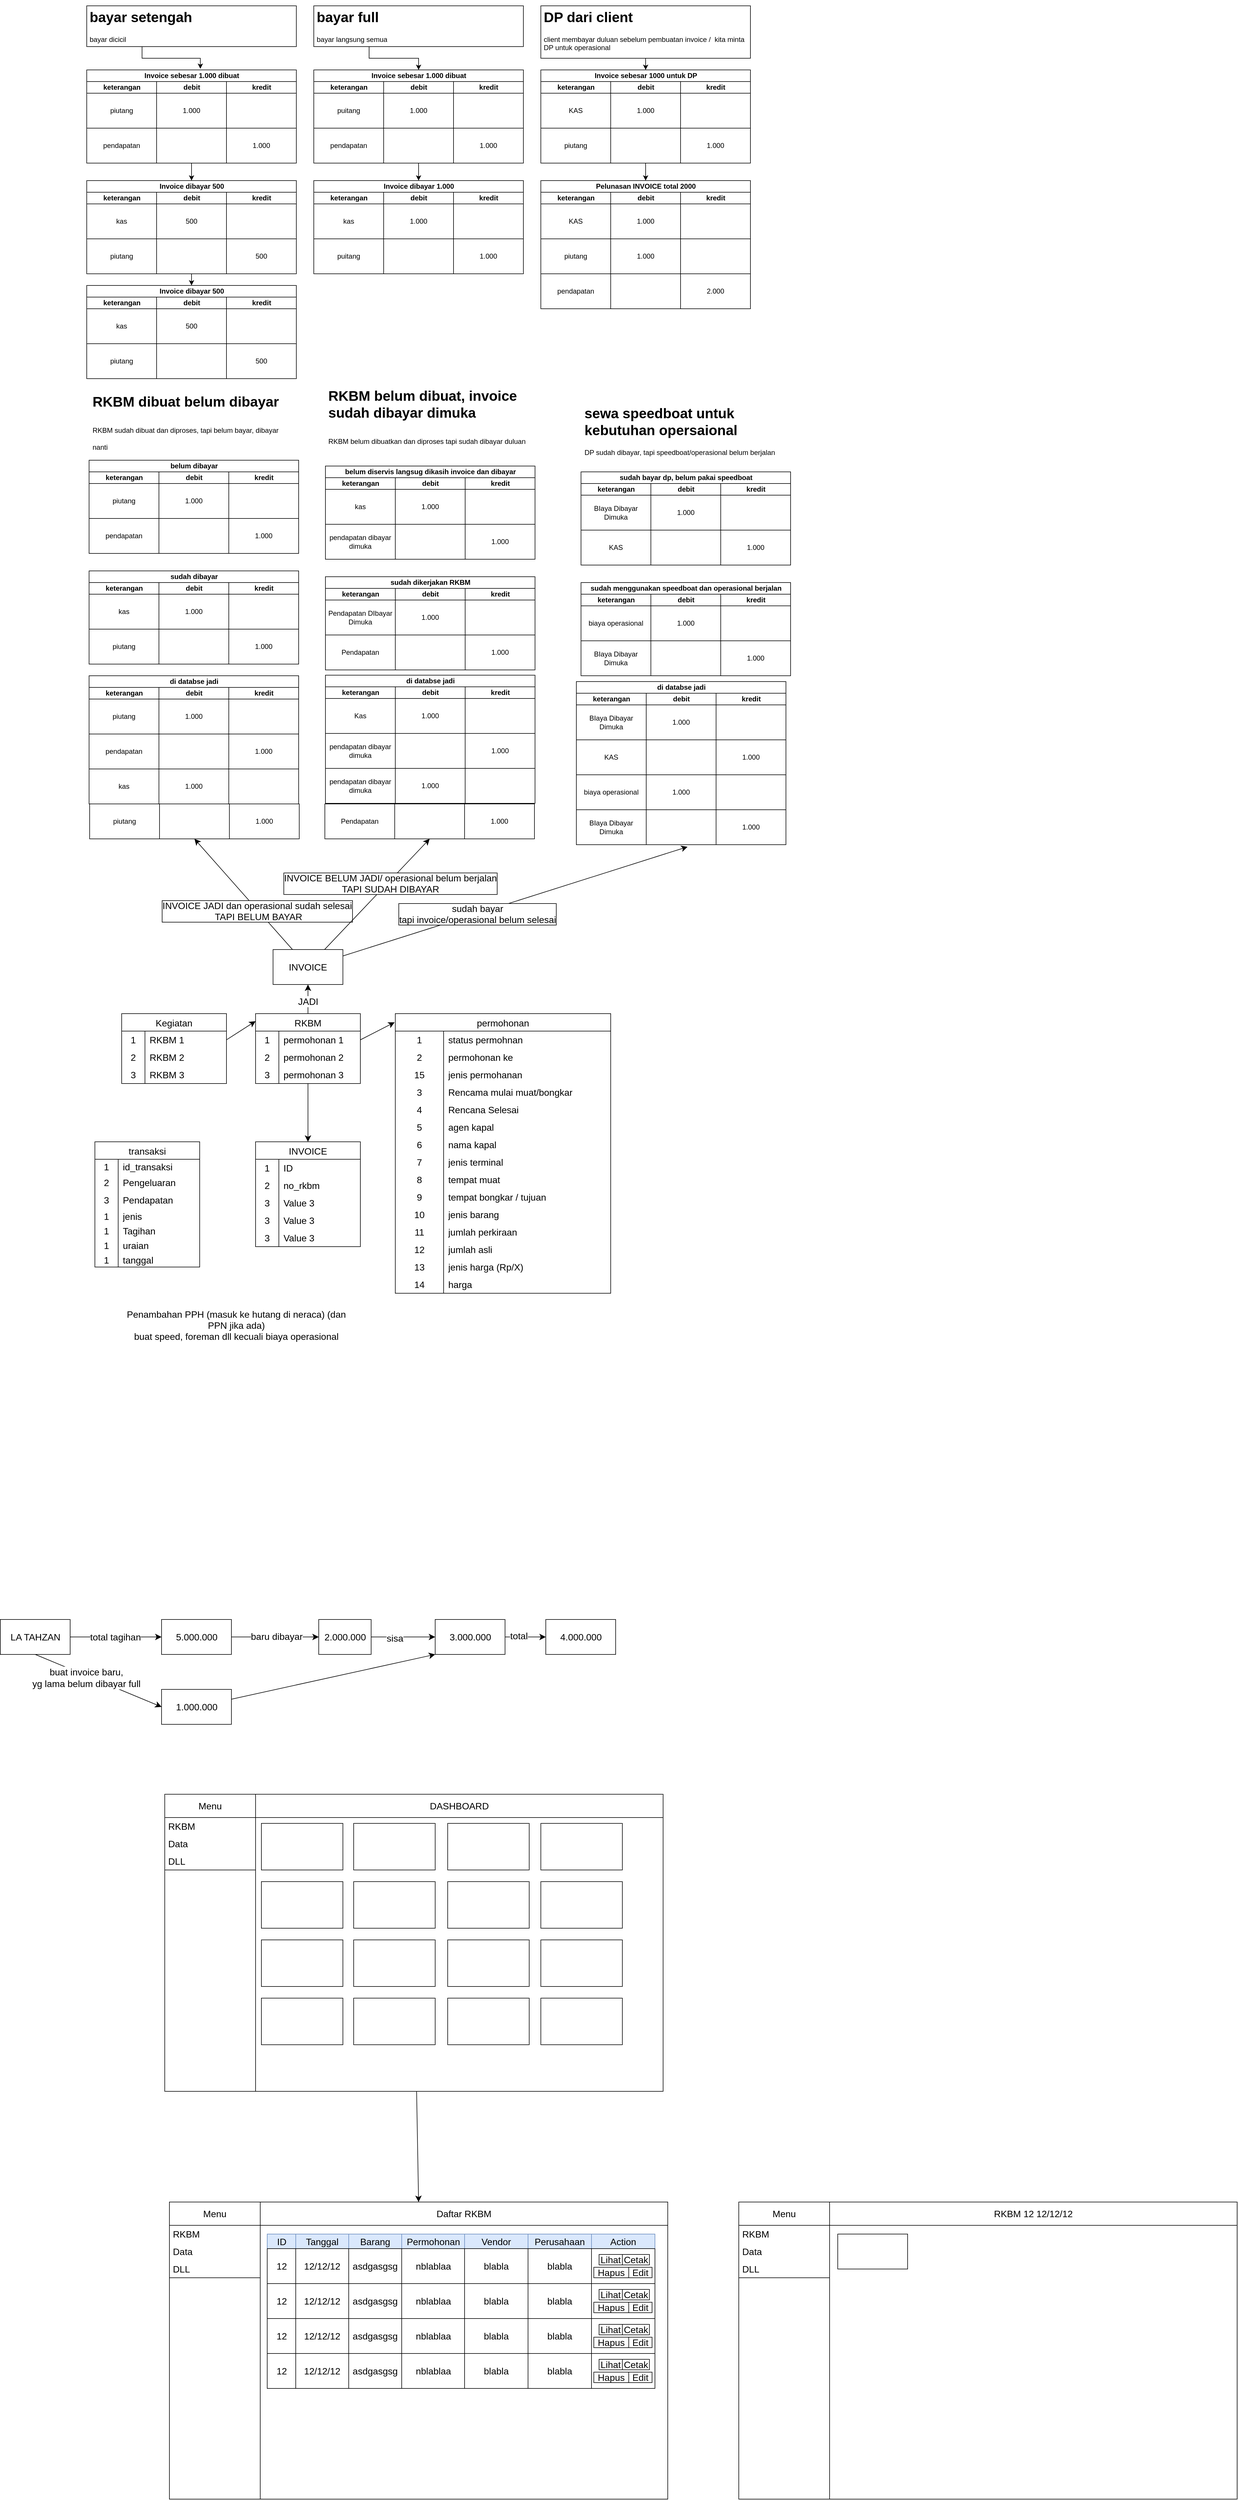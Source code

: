 <mxfile version="21.4.0" type="github">
  <diagram id="C5RBs43oDa-KdzZeNtuy" name="Page-1">
    <mxGraphModel dx="2206" dy="1317" grid="1" gridSize="10" guides="1" tooltips="1" connect="1" arrows="1" fold="1" page="1" pageScale="1" pageWidth="827" pageHeight="1169" math="0" shadow="0">
      <root>
        <mxCell id="WIyWlLk6GJQsqaUBKTNV-0" />
        <mxCell id="WIyWlLk6GJQsqaUBKTNV-1" parent="WIyWlLk6GJQsqaUBKTNV-0" />
        <mxCell id="2MoQ2C0cXwXmk25jdBxl-92" value="" style="rounded=0;whiteSpace=wrap;html=1;" parent="WIyWlLk6GJQsqaUBKTNV-1" vertex="1">
          <mxGeometry x="610" y="20" width="360" height="70" as="geometry" />
        </mxCell>
        <mxCell id="2MoQ2C0cXwXmk25jdBxl-91" value="" style="rounded=0;whiteSpace=wrap;html=1;" parent="WIyWlLk6GJQsqaUBKTNV-1" vertex="1">
          <mxGeometry x="220" y="20" width="360" height="70" as="geometry" />
        </mxCell>
        <mxCell id="2MoQ2C0cXwXmk25jdBxl-3" value="Invoice sebesar 1.000 dibuat" style="swimlane;childLayout=stackLayout;resizeParent=1;resizeParentMax=0;startSize=20;html=1;" parent="WIyWlLk6GJQsqaUBKTNV-1" vertex="1">
          <mxGeometry x="220" y="130" width="360" height="160" as="geometry" />
        </mxCell>
        <mxCell id="2MoQ2C0cXwXmk25jdBxl-4" value="keterangan" style="swimlane;startSize=20;html=1;" parent="2MoQ2C0cXwXmk25jdBxl-3" vertex="1">
          <mxGeometry y="20" width="120" height="140" as="geometry" />
        </mxCell>
        <mxCell id="2MoQ2C0cXwXmk25jdBxl-11" value="pendapatan" style="rounded=0;whiteSpace=wrap;html=1;" parent="2MoQ2C0cXwXmk25jdBxl-4" vertex="1">
          <mxGeometry x="-4.547e-13" y="80" width="120" height="60" as="geometry" />
        </mxCell>
        <mxCell id="2MoQ2C0cXwXmk25jdBxl-5" value="debit" style="swimlane;startSize=20;html=1;" parent="2MoQ2C0cXwXmk25jdBxl-3" vertex="1">
          <mxGeometry x="120" y="20" width="120" height="140" as="geometry" />
        </mxCell>
        <mxCell id="2MoQ2C0cXwXmk25jdBxl-12" value="1.000" style="rounded=0;whiteSpace=wrap;html=1;" parent="2MoQ2C0cXwXmk25jdBxl-5" vertex="1">
          <mxGeometry x="-4.547e-13" y="20" width="120" height="60" as="geometry" />
        </mxCell>
        <mxCell id="2MoQ2C0cXwXmk25jdBxl-17" value="" style="rounded=0;whiteSpace=wrap;html=1;" parent="2MoQ2C0cXwXmk25jdBxl-5" vertex="1">
          <mxGeometry x="-4.547e-13" y="80" width="120" height="60" as="geometry" />
        </mxCell>
        <mxCell id="2MoQ2C0cXwXmk25jdBxl-6" value="kredit" style="swimlane;startSize=20;html=1;" parent="2MoQ2C0cXwXmk25jdBxl-3" vertex="1">
          <mxGeometry x="240" y="20" width="120" height="140" as="geometry" />
        </mxCell>
        <mxCell id="2MoQ2C0cXwXmk25jdBxl-15" value="1.000" style="rounded=0;whiteSpace=wrap;html=1;" parent="2MoQ2C0cXwXmk25jdBxl-6" vertex="1">
          <mxGeometry x="-4.547e-13" y="80" width="120" height="60" as="geometry" />
        </mxCell>
        <mxCell id="2MoQ2C0cXwXmk25jdBxl-16" value="" style="rounded=0;whiteSpace=wrap;html=1;" parent="2MoQ2C0cXwXmk25jdBxl-6" vertex="1">
          <mxGeometry x="-4.547e-13" y="20" width="120" height="60" as="geometry" />
        </mxCell>
        <mxCell id="2MoQ2C0cXwXmk25jdBxl-10" value="piutang" style="rounded=0;whiteSpace=wrap;html=1;" parent="WIyWlLk6GJQsqaUBKTNV-1" vertex="1">
          <mxGeometry x="220" y="170" width="120" height="60" as="geometry" />
        </mxCell>
        <mxCell id="2MoQ2C0cXwXmk25jdBxl-18" value="Invoice dibayar 1.000" style="swimlane;childLayout=stackLayout;resizeParent=1;resizeParentMax=0;startSize=20;html=1;" parent="WIyWlLk6GJQsqaUBKTNV-1" vertex="1">
          <mxGeometry x="610" y="320" width="360" height="160" as="geometry" />
        </mxCell>
        <mxCell id="2MoQ2C0cXwXmk25jdBxl-19" value="keterangan" style="swimlane;startSize=20;html=1;" parent="2MoQ2C0cXwXmk25jdBxl-18" vertex="1">
          <mxGeometry y="20" width="120" height="140" as="geometry" />
        </mxCell>
        <mxCell id="2MoQ2C0cXwXmk25jdBxl-20" value="puitang" style="rounded=0;whiteSpace=wrap;html=1;" parent="2MoQ2C0cXwXmk25jdBxl-19" vertex="1">
          <mxGeometry x="-4.547e-13" y="80" width="120" height="60" as="geometry" />
        </mxCell>
        <mxCell id="2MoQ2C0cXwXmk25jdBxl-27" value="kas" style="rounded=0;whiteSpace=wrap;html=1;" parent="2MoQ2C0cXwXmk25jdBxl-19" vertex="1">
          <mxGeometry x="-4.547e-13" y="20" width="120" height="60" as="geometry" />
        </mxCell>
        <mxCell id="2MoQ2C0cXwXmk25jdBxl-21" value="debit" style="swimlane;startSize=20;html=1;" parent="2MoQ2C0cXwXmk25jdBxl-18" vertex="1">
          <mxGeometry x="120" y="20" width="120" height="140" as="geometry" />
        </mxCell>
        <mxCell id="2MoQ2C0cXwXmk25jdBxl-22" value="1.000" style="rounded=0;whiteSpace=wrap;html=1;" parent="2MoQ2C0cXwXmk25jdBxl-21" vertex="1">
          <mxGeometry x="-4.547e-13" y="20" width="120" height="60" as="geometry" />
        </mxCell>
        <mxCell id="2MoQ2C0cXwXmk25jdBxl-23" value="" style="rounded=0;whiteSpace=wrap;html=1;" parent="2MoQ2C0cXwXmk25jdBxl-21" vertex="1">
          <mxGeometry x="-4.547e-13" y="80" width="120" height="60" as="geometry" />
        </mxCell>
        <mxCell id="2MoQ2C0cXwXmk25jdBxl-24" value="kredit" style="swimlane;startSize=20;html=1;" parent="2MoQ2C0cXwXmk25jdBxl-18" vertex="1">
          <mxGeometry x="240" y="20" width="120" height="140" as="geometry" />
        </mxCell>
        <mxCell id="2MoQ2C0cXwXmk25jdBxl-25" value="1.000" style="rounded=0;whiteSpace=wrap;html=1;" parent="2MoQ2C0cXwXmk25jdBxl-24" vertex="1">
          <mxGeometry x="-4.547e-13" y="80" width="120" height="60" as="geometry" />
        </mxCell>
        <mxCell id="2MoQ2C0cXwXmk25jdBxl-26" value="" style="rounded=0;whiteSpace=wrap;html=1;" parent="2MoQ2C0cXwXmk25jdBxl-24" vertex="1">
          <mxGeometry x="-4.547e-13" y="20" width="120" height="60" as="geometry" />
        </mxCell>
        <mxCell id="2MoQ2C0cXwXmk25jdBxl-53" value="Invoice dibayar 500" style="swimlane;childLayout=stackLayout;resizeParent=1;resizeParentMax=0;startSize=20;html=1;" parent="WIyWlLk6GJQsqaUBKTNV-1" vertex="1">
          <mxGeometry x="220" y="320" width="360" height="160" as="geometry" />
        </mxCell>
        <mxCell id="2MoQ2C0cXwXmk25jdBxl-54" value="keterangan" style="swimlane;startSize=20;html=1;" parent="2MoQ2C0cXwXmk25jdBxl-53" vertex="1">
          <mxGeometry y="20" width="120" height="140" as="geometry" />
        </mxCell>
        <mxCell id="2MoQ2C0cXwXmk25jdBxl-55" value="piutang" style="rounded=0;whiteSpace=wrap;html=1;" parent="2MoQ2C0cXwXmk25jdBxl-54" vertex="1">
          <mxGeometry x="-4.547e-13" y="80" width="120" height="60" as="geometry" />
        </mxCell>
        <mxCell id="2MoQ2C0cXwXmk25jdBxl-62" value="kas" style="rounded=0;whiteSpace=wrap;html=1;" parent="2MoQ2C0cXwXmk25jdBxl-54" vertex="1">
          <mxGeometry x="-4.547e-13" y="20" width="120" height="60" as="geometry" />
        </mxCell>
        <mxCell id="2MoQ2C0cXwXmk25jdBxl-56" value="debit" style="swimlane;startSize=20;html=1;" parent="2MoQ2C0cXwXmk25jdBxl-53" vertex="1">
          <mxGeometry x="120" y="20" width="120" height="140" as="geometry" />
        </mxCell>
        <mxCell id="2MoQ2C0cXwXmk25jdBxl-57" value="500" style="rounded=0;whiteSpace=wrap;html=1;" parent="2MoQ2C0cXwXmk25jdBxl-56" vertex="1">
          <mxGeometry x="-4.547e-13" y="20" width="120" height="60" as="geometry" />
        </mxCell>
        <mxCell id="2MoQ2C0cXwXmk25jdBxl-58" value="" style="rounded=0;whiteSpace=wrap;html=1;" parent="2MoQ2C0cXwXmk25jdBxl-56" vertex="1">
          <mxGeometry x="-4.547e-13" y="80" width="120" height="60" as="geometry" />
        </mxCell>
        <mxCell id="2MoQ2C0cXwXmk25jdBxl-59" value="kredit" style="swimlane;startSize=20;html=1;" parent="2MoQ2C0cXwXmk25jdBxl-53" vertex="1">
          <mxGeometry x="240" y="20" width="120" height="140" as="geometry" />
        </mxCell>
        <mxCell id="2MoQ2C0cXwXmk25jdBxl-60" value="500" style="rounded=0;whiteSpace=wrap;html=1;" parent="2MoQ2C0cXwXmk25jdBxl-59" vertex="1">
          <mxGeometry x="-4.547e-13" y="80" width="120" height="60" as="geometry" />
        </mxCell>
        <mxCell id="2MoQ2C0cXwXmk25jdBxl-61" value="" style="rounded=0;whiteSpace=wrap;html=1;" parent="2MoQ2C0cXwXmk25jdBxl-59" vertex="1">
          <mxGeometry x="-4.547e-13" y="20" width="120" height="60" as="geometry" />
        </mxCell>
        <mxCell id="2MoQ2C0cXwXmk25jdBxl-63" style="edgeStyle=orthogonalEdgeStyle;rounded=0;orthogonalLoop=1;jettySize=auto;html=1;exitX=0.5;exitY=1;exitDx=0;exitDy=0;entryX=0.5;entryY=0;entryDx=0;entryDy=0;" parent="WIyWlLk6GJQsqaUBKTNV-1" source="2MoQ2C0cXwXmk25jdBxl-17" target="2MoQ2C0cXwXmk25jdBxl-53" edge="1">
          <mxGeometry relative="1" as="geometry" />
        </mxCell>
        <mxCell id="2MoQ2C0cXwXmk25jdBxl-64" value="Invoice dibayar 500" style="swimlane;childLayout=stackLayout;resizeParent=1;resizeParentMax=0;startSize=20;html=1;" parent="WIyWlLk6GJQsqaUBKTNV-1" vertex="1">
          <mxGeometry x="220" y="500" width="360" height="160" as="geometry" />
        </mxCell>
        <mxCell id="2MoQ2C0cXwXmk25jdBxl-65" value="keterangan" style="swimlane;startSize=20;html=1;" parent="2MoQ2C0cXwXmk25jdBxl-64" vertex="1">
          <mxGeometry y="20" width="120" height="140" as="geometry" />
        </mxCell>
        <mxCell id="2MoQ2C0cXwXmk25jdBxl-66" value="piutang" style="rounded=0;whiteSpace=wrap;html=1;" parent="2MoQ2C0cXwXmk25jdBxl-65" vertex="1">
          <mxGeometry x="-4.547e-13" y="80" width="120" height="60" as="geometry" />
        </mxCell>
        <mxCell id="2MoQ2C0cXwXmk25jdBxl-67" value="kas" style="rounded=0;whiteSpace=wrap;html=1;" parent="2MoQ2C0cXwXmk25jdBxl-65" vertex="1">
          <mxGeometry x="-4.547e-13" y="20" width="120" height="60" as="geometry" />
        </mxCell>
        <mxCell id="2MoQ2C0cXwXmk25jdBxl-68" value="debit" style="swimlane;startSize=20;html=1;" parent="2MoQ2C0cXwXmk25jdBxl-64" vertex="1">
          <mxGeometry x="120" y="20" width="120" height="140" as="geometry" />
        </mxCell>
        <mxCell id="2MoQ2C0cXwXmk25jdBxl-69" value="500" style="rounded=0;whiteSpace=wrap;html=1;" parent="2MoQ2C0cXwXmk25jdBxl-68" vertex="1">
          <mxGeometry x="-4.547e-13" y="20" width="120" height="60" as="geometry" />
        </mxCell>
        <mxCell id="2MoQ2C0cXwXmk25jdBxl-70" value="" style="rounded=0;whiteSpace=wrap;html=1;" parent="2MoQ2C0cXwXmk25jdBxl-68" vertex="1">
          <mxGeometry x="-4.547e-13" y="80" width="120" height="60" as="geometry" />
        </mxCell>
        <mxCell id="2MoQ2C0cXwXmk25jdBxl-71" value="kredit" style="swimlane;startSize=20;html=1;" parent="2MoQ2C0cXwXmk25jdBxl-64" vertex="1">
          <mxGeometry x="240" y="20" width="120" height="140" as="geometry" />
        </mxCell>
        <mxCell id="2MoQ2C0cXwXmk25jdBxl-72" value="500" style="rounded=0;whiteSpace=wrap;html=1;" parent="2MoQ2C0cXwXmk25jdBxl-71" vertex="1">
          <mxGeometry x="-4.547e-13" y="80" width="120" height="60" as="geometry" />
        </mxCell>
        <mxCell id="2MoQ2C0cXwXmk25jdBxl-73" value="" style="rounded=0;whiteSpace=wrap;html=1;" parent="2MoQ2C0cXwXmk25jdBxl-71" vertex="1">
          <mxGeometry x="-4.547e-13" y="20" width="120" height="60" as="geometry" />
        </mxCell>
        <mxCell id="2MoQ2C0cXwXmk25jdBxl-74" style="edgeStyle=orthogonalEdgeStyle;rounded=0;orthogonalLoop=1;jettySize=auto;html=1;exitX=0.5;exitY=1;exitDx=0;exitDy=0;entryX=0.5;entryY=0;entryDx=0;entryDy=0;" parent="WIyWlLk6GJQsqaUBKTNV-1" source="2MoQ2C0cXwXmk25jdBxl-58" target="2MoQ2C0cXwXmk25jdBxl-64" edge="1">
          <mxGeometry relative="1" as="geometry" />
        </mxCell>
        <mxCell id="2MoQ2C0cXwXmk25jdBxl-75" value="Invoice sebesar 1.000 dibuat" style="swimlane;childLayout=stackLayout;resizeParent=1;resizeParentMax=0;startSize=20;html=1;" parent="WIyWlLk6GJQsqaUBKTNV-1" vertex="1">
          <mxGeometry x="610" y="130" width="360" height="160" as="geometry" />
        </mxCell>
        <mxCell id="2MoQ2C0cXwXmk25jdBxl-76" value="keterangan" style="swimlane;startSize=20;html=1;" parent="2MoQ2C0cXwXmk25jdBxl-75" vertex="1">
          <mxGeometry y="20" width="120" height="140" as="geometry" />
        </mxCell>
        <mxCell id="2MoQ2C0cXwXmk25jdBxl-77" value="pendapatan" style="rounded=0;whiteSpace=wrap;html=1;" parent="2MoQ2C0cXwXmk25jdBxl-76" vertex="1">
          <mxGeometry x="-4.547e-13" y="80" width="120" height="60" as="geometry" />
        </mxCell>
        <mxCell id="2MoQ2C0cXwXmk25jdBxl-84" value="puitang" style="rounded=0;whiteSpace=wrap;html=1;" parent="2MoQ2C0cXwXmk25jdBxl-76" vertex="1">
          <mxGeometry x="-4.547e-13" y="20" width="120" height="60" as="geometry" />
        </mxCell>
        <mxCell id="2MoQ2C0cXwXmk25jdBxl-78" value="debit" style="swimlane;startSize=20;html=1;" parent="2MoQ2C0cXwXmk25jdBxl-75" vertex="1">
          <mxGeometry x="120" y="20" width="120" height="140" as="geometry" />
        </mxCell>
        <mxCell id="2MoQ2C0cXwXmk25jdBxl-79" value="1.000" style="rounded=0;whiteSpace=wrap;html=1;" parent="2MoQ2C0cXwXmk25jdBxl-78" vertex="1">
          <mxGeometry x="-4.547e-13" y="20" width="120" height="60" as="geometry" />
        </mxCell>
        <mxCell id="2MoQ2C0cXwXmk25jdBxl-80" value="" style="rounded=0;whiteSpace=wrap;html=1;" parent="2MoQ2C0cXwXmk25jdBxl-78" vertex="1">
          <mxGeometry x="-4.547e-13" y="80" width="120" height="60" as="geometry" />
        </mxCell>
        <mxCell id="2MoQ2C0cXwXmk25jdBxl-81" value="kredit" style="swimlane;startSize=20;html=1;" parent="2MoQ2C0cXwXmk25jdBxl-75" vertex="1">
          <mxGeometry x="240" y="20" width="120" height="140" as="geometry" />
        </mxCell>
        <mxCell id="2MoQ2C0cXwXmk25jdBxl-82" value="1.000" style="rounded=0;whiteSpace=wrap;html=1;" parent="2MoQ2C0cXwXmk25jdBxl-81" vertex="1">
          <mxGeometry x="-4.547e-13" y="80" width="120" height="60" as="geometry" />
        </mxCell>
        <mxCell id="2MoQ2C0cXwXmk25jdBxl-83" value="" style="rounded=0;whiteSpace=wrap;html=1;" parent="2MoQ2C0cXwXmk25jdBxl-81" vertex="1">
          <mxGeometry x="-4.547e-13" y="20" width="120" height="60" as="geometry" />
        </mxCell>
        <mxCell id="2MoQ2C0cXwXmk25jdBxl-85" style="edgeStyle=orthogonalEdgeStyle;rounded=0;orthogonalLoop=1;jettySize=auto;html=1;exitX=0.5;exitY=1;exitDx=0;exitDy=0;entryX=0.5;entryY=0;entryDx=0;entryDy=0;" parent="WIyWlLk6GJQsqaUBKTNV-1" source="2MoQ2C0cXwXmk25jdBxl-78" target="2MoQ2C0cXwXmk25jdBxl-18" edge="1">
          <mxGeometry relative="1" as="geometry" />
        </mxCell>
        <mxCell id="2MoQ2C0cXwXmk25jdBxl-88" style="edgeStyle=orthogonalEdgeStyle;rounded=0;orthogonalLoop=1;jettySize=auto;html=1;exitX=0.5;exitY=1;exitDx=0;exitDy=0;entryX=0.542;entryY=-0.012;entryDx=0;entryDy=0;entryPerimeter=0;" parent="WIyWlLk6GJQsqaUBKTNV-1" source="2MoQ2C0cXwXmk25jdBxl-86" target="2MoQ2C0cXwXmk25jdBxl-3" edge="1">
          <mxGeometry relative="1" as="geometry" />
        </mxCell>
        <mxCell id="2MoQ2C0cXwXmk25jdBxl-86" value="&lt;h1&gt;bayar setengah&lt;/h1&gt;&lt;p&gt;bayar dicicil&lt;/p&gt;" style="text;html=1;strokeColor=none;fillColor=none;spacing=5;spacingTop=-20;whiteSpace=wrap;overflow=hidden;rounded=0;" parent="WIyWlLk6GJQsqaUBKTNV-1" vertex="1">
          <mxGeometry x="220" y="20" width="190" height="70" as="geometry" />
        </mxCell>
        <mxCell id="2MoQ2C0cXwXmk25jdBxl-90" style="edgeStyle=orthogonalEdgeStyle;rounded=0;orthogonalLoop=1;jettySize=auto;html=1;exitX=0.5;exitY=1;exitDx=0;exitDy=0;entryX=0.5;entryY=0;entryDx=0;entryDy=0;" parent="WIyWlLk6GJQsqaUBKTNV-1" source="2MoQ2C0cXwXmk25jdBxl-89" target="2MoQ2C0cXwXmk25jdBxl-75" edge="1">
          <mxGeometry relative="1" as="geometry" />
        </mxCell>
        <mxCell id="2MoQ2C0cXwXmk25jdBxl-89" value="&lt;h1&gt;bayar full&lt;/h1&gt;&lt;p&gt;bayar langsung semua&lt;/p&gt;" style="text;html=1;strokeColor=none;fillColor=none;spacing=5;spacingTop=-20;whiteSpace=wrap;overflow=hidden;rounded=0;" parent="WIyWlLk6GJQsqaUBKTNV-1" vertex="1">
          <mxGeometry x="610" y="20" width="190" height="70" as="geometry" />
        </mxCell>
        <mxCell id="nfKiZLi6P8qtk1P5oRgc-1" value="" style="rounded=0;whiteSpace=wrap;html=1;" parent="WIyWlLk6GJQsqaUBKTNV-1" vertex="1">
          <mxGeometry x="1000" y="20" width="360" height="90" as="geometry" />
        </mxCell>
        <mxCell id="nfKiZLi6P8qtk1P5oRgc-14" style="edgeStyle=orthogonalEdgeStyle;rounded=0;orthogonalLoop=1;jettySize=auto;html=1;exitX=0.5;exitY=1;exitDx=0;exitDy=0;entryX=0.5;entryY=0;entryDx=0;entryDy=0;" parent="WIyWlLk6GJQsqaUBKTNV-1" source="nfKiZLi6P8qtk1P5oRgc-2" target="nfKiZLi6P8qtk1P5oRgc-3" edge="1">
          <mxGeometry relative="1" as="geometry" />
        </mxCell>
        <mxCell id="nfKiZLi6P8qtk1P5oRgc-2" value="&lt;h1&gt;DP dari client&lt;/h1&gt;&lt;p&gt;client membayar duluan sebelum pembuatan invoice /&amp;nbsp; kita minta DP untuk operasional&lt;/p&gt;" style="text;html=1;strokeColor=none;fillColor=none;spacing=5;spacingTop=-20;whiteSpace=wrap;overflow=hidden;rounded=0;" parent="WIyWlLk6GJQsqaUBKTNV-1" vertex="1">
          <mxGeometry x="1000" y="20" width="360" height="90" as="geometry" />
        </mxCell>
        <mxCell id="nfKiZLi6P8qtk1P5oRgc-3" value="Invoice sebesar 1000 untuk DP" style="swimlane;childLayout=stackLayout;resizeParent=1;resizeParentMax=0;startSize=20;html=1;" parent="WIyWlLk6GJQsqaUBKTNV-1" vertex="1">
          <mxGeometry x="1000" y="130" width="360" height="160" as="geometry" />
        </mxCell>
        <mxCell id="nfKiZLi6P8qtk1P5oRgc-4" value="keterangan" style="swimlane;startSize=20;html=1;" parent="nfKiZLi6P8qtk1P5oRgc-3" vertex="1">
          <mxGeometry y="20" width="120" height="140" as="geometry" />
        </mxCell>
        <mxCell id="nfKiZLi6P8qtk1P5oRgc-5" value="piutang" style="rounded=0;whiteSpace=wrap;html=1;" parent="nfKiZLi6P8qtk1P5oRgc-4" vertex="1">
          <mxGeometry x="-4.547e-13" y="80" width="120" height="60" as="geometry" />
        </mxCell>
        <mxCell id="nfKiZLi6P8qtk1P5oRgc-6" value="KAS" style="rounded=0;whiteSpace=wrap;html=1;" parent="nfKiZLi6P8qtk1P5oRgc-4" vertex="1">
          <mxGeometry x="-4.547e-13" y="20" width="120" height="60" as="geometry" />
        </mxCell>
        <mxCell id="nfKiZLi6P8qtk1P5oRgc-7" value="debit" style="swimlane;startSize=20;html=1;" parent="nfKiZLi6P8qtk1P5oRgc-3" vertex="1">
          <mxGeometry x="120" y="20" width="120" height="140" as="geometry" />
        </mxCell>
        <mxCell id="nfKiZLi6P8qtk1P5oRgc-8" value="1.000" style="rounded=0;whiteSpace=wrap;html=1;" parent="nfKiZLi6P8qtk1P5oRgc-7" vertex="1">
          <mxGeometry x="-4.547e-13" y="20" width="120" height="60" as="geometry" />
        </mxCell>
        <mxCell id="nfKiZLi6P8qtk1P5oRgc-9" value="" style="rounded=0;whiteSpace=wrap;html=1;" parent="nfKiZLi6P8qtk1P5oRgc-7" vertex="1">
          <mxGeometry x="-4.547e-13" y="80" width="120" height="60" as="geometry" />
        </mxCell>
        <mxCell id="nfKiZLi6P8qtk1P5oRgc-10" value="kredit" style="swimlane;startSize=20;html=1;" parent="nfKiZLi6P8qtk1P5oRgc-3" vertex="1">
          <mxGeometry x="240" y="20" width="120" height="140" as="geometry" />
        </mxCell>
        <mxCell id="nfKiZLi6P8qtk1P5oRgc-11" value="1.000" style="rounded=0;whiteSpace=wrap;html=1;" parent="nfKiZLi6P8qtk1P5oRgc-10" vertex="1">
          <mxGeometry x="-4.547e-13" y="80" width="120" height="60" as="geometry" />
        </mxCell>
        <mxCell id="nfKiZLi6P8qtk1P5oRgc-12" value="" style="rounded=0;whiteSpace=wrap;html=1;" parent="nfKiZLi6P8qtk1P5oRgc-10" vertex="1">
          <mxGeometry x="-4.547e-13" y="20" width="120" height="60" as="geometry" />
        </mxCell>
        <mxCell id="nfKiZLi6P8qtk1P5oRgc-15" value="Pelunasan INVOICE total 2000" style="swimlane;childLayout=stackLayout;resizeParent=1;resizeParentMax=0;startSize=20;html=1;" parent="WIyWlLk6GJQsqaUBKTNV-1" vertex="1">
          <mxGeometry x="1000" y="320" width="360" height="160" as="geometry" />
        </mxCell>
        <mxCell id="nfKiZLi6P8qtk1P5oRgc-16" value="keterangan" style="swimlane;startSize=20;html=1;" parent="nfKiZLi6P8qtk1P5oRgc-15" vertex="1">
          <mxGeometry y="20" width="120" height="140" as="geometry" />
        </mxCell>
        <mxCell id="nfKiZLi6P8qtk1P5oRgc-17" value="piutang" style="rounded=0;whiteSpace=wrap;html=1;" parent="nfKiZLi6P8qtk1P5oRgc-16" vertex="1">
          <mxGeometry x="-4.547e-13" y="80" width="120" height="60" as="geometry" />
        </mxCell>
        <mxCell id="nfKiZLi6P8qtk1P5oRgc-18" value="KAS" style="rounded=0;whiteSpace=wrap;html=1;" parent="nfKiZLi6P8qtk1P5oRgc-16" vertex="1">
          <mxGeometry x="-4.547e-13" y="20" width="120" height="60" as="geometry" />
        </mxCell>
        <mxCell id="nfKiZLi6P8qtk1P5oRgc-19" value="debit" style="swimlane;startSize=20;html=1;" parent="nfKiZLi6P8qtk1P5oRgc-15" vertex="1">
          <mxGeometry x="120" y="20" width="120" height="140" as="geometry" />
        </mxCell>
        <mxCell id="nfKiZLi6P8qtk1P5oRgc-20" value="1.000" style="rounded=0;whiteSpace=wrap;html=1;" parent="nfKiZLi6P8qtk1P5oRgc-19" vertex="1">
          <mxGeometry x="-4.547e-13" y="20" width="120" height="60" as="geometry" />
        </mxCell>
        <mxCell id="nfKiZLi6P8qtk1P5oRgc-21" value="1.000" style="rounded=0;whiteSpace=wrap;html=1;" parent="nfKiZLi6P8qtk1P5oRgc-19" vertex="1">
          <mxGeometry x="-4.547e-13" y="80" width="120" height="60" as="geometry" />
        </mxCell>
        <mxCell id="nfKiZLi6P8qtk1P5oRgc-22" value="kredit" style="swimlane;startSize=20;html=1;" parent="nfKiZLi6P8qtk1P5oRgc-15" vertex="1">
          <mxGeometry x="240" y="20" width="120" height="140" as="geometry" />
        </mxCell>
        <mxCell id="nfKiZLi6P8qtk1P5oRgc-23" value="" style="rounded=0;whiteSpace=wrap;html=1;" parent="nfKiZLi6P8qtk1P5oRgc-22" vertex="1">
          <mxGeometry x="-4.547e-13" y="80" width="120" height="60" as="geometry" />
        </mxCell>
        <mxCell id="nfKiZLi6P8qtk1P5oRgc-24" value="" style="rounded=0;whiteSpace=wrap;html=1;" parent="nfKiZLi6P8qtk1P5oRgc-22" vertex="1">
          <mxGeometry x="-4.547e-13" y="20" width="120" height="60" as="geometry" />
        </mxCell>
        <mxCell id="nfKiZLi6P8qtk1P5oRgc-25" style="edgeStyle=orthogonalEdgeStyle;rounded=0;orthogonalLoop=1;jettySize=auto;html=1;exitX=0.5;exitY=1;exitDx=0;exitDy=0;entryX=0.5;entryY=0;entryDx=0;entryDy=0;" parent="WIyWlLk6GJQsqaUBKTNV-1" source="nfKiZLi6P8qtk1P5oRgc-9" target="nfKiZLi6P8qtk1P5oRgc-15" edge="1">
          <mxGeometry relative="1" as="geometry" />
        </mxCell>
        <mxCell id="nfKiZLi6P8qtk1P5oRgc-26" value="pendapatan" style="rounded=0;whiteSpace=wrap;html=1;" parent="WIyWlLk6GJQsqaUBKTNV-1" vertex="1">
          <mxGeometry x="1000.0" y="480" width="120" height="60" as="geometry" />
        </mxCell>
        <mxCell id="nfKiZLi6P8qtk1P5oRgc-27" value="" style="rounded=0;whiteSpace=wrap;html=1;" parent="WIyWlLk6GJQsqaUBKTNV-1" vertex="1">
          <mxGeometry x="1120.0" y="480" width="120" height="60" as="geometry" />
        </mxCell>
        <mxCell id="nfKiZLi6P8qtk1P5oRgc-28" value="2.000" style="rounded=0;whiteSpace=wrap;html=1;" parent="WIyWlLk6GJQsqaUBKTNV-1" vertex="1">
          <mxGeometry x="1240.0" y="480" width="120" height="60" as="geometry" />
        </mxCell>
        <mxCell id="nfKiZLi6P8qtk1P5oRgc-39" value="&lt;h1&gt;&lt;span style=&quot;background-color: initial;&quot;&gt;RKBM dibuat belum dibayar&lt;/span&gt;&lt;/h1&gt;&lt;h1&gt;&lt;span style=&quot;background-color: initial; font-size: 12px; font-weight: normal;&quot;&gt;RKBM sudah dibuat dan diproses, tapi belum bayar, dibayar nanti&lt;/span&gt;&lt;br&gt;&lt;/h1&gt;" style="text;html=1;strokeColor=none;fillColor=none;spacing=5;spacingTop=-20;whiteSpace=wrap;overflow=hidden;rounded=0;" parent="WIyWlLk6GJQsqaUBKTNV-1" vertex="1">
          <mxGeometry x="225" y="680" width="356" height="120" as="geometry" />
        </mxCell>
        <mxCell id="nfKiZLi6P8qtk1P5oRgc-41" value="belum dibayar" style="swimlane;childLayout=stackLayout;resizeParent=1;resizeParentMax=0;startSize=20;html=1;" parent="WIyWlLk6GJQsqaUBKTNV-1" vertex="1">
          <mxGeometry x="224" y="800" width="360" height="160" as="geometry" />
        </mxCell>
        <mxCell id="nfKiZLi6P8qtk1P5oRgc-42" value="keterangan" style="swimlane;startSize=20;html=1;" parent="nfKiZLi6P8qtk1P5oRgc-41" vertex="1">
          <mxGeometry y="20" width="120" height="140" as="geometry" />
        </mxCell>
        <mxCell id="nfKiZLi6P8qtk1P5oRgc-43" value="pendapatan" style="rounded=0;whiteSpace=wrap;html=1;" parent="nfKiZLi6P8qtk1P5oRgc-42" vertex="1">
          <mxGeometry x="-4.547e-13" y="80" width="120" height="60" as="geometry" />
        </mxCell>
        <mxCell id="nfKiZLi6P8qtk1P5oRgc-51" value="piutang" style="rounded=0;whiteSpace=wrap;html=1;" parent="nfKiZLi6P8qtk1P5oRgc-42" vertex="1">
          <mxGeometry x="-4.547e-13" y="20" width="120" height="60" as="geometry" />
        </mxCell>
        <mxCell id="nfKiZLi6P8qtk1P5oRgc-44" value="debit" style="swimlane;startSize=20;html=1;" parent="nfKiZLi6P8qtk1P5oRgc-41" vertex="1">
          <mxGeometry x="120" y="20" width="120" height="140" as="geometry" />
        </mxCell>
        <mxCell id="nfKiZLi6P8qtk1P5oRgc-45" value="1.000" style="rounded=0;whiteSpace=wrap;html=1;" parent="nfKiZLi6P8qtk1P5oRgc-44" vertex="1">
          <mxGeometry x="-4.547e-13" y="20" width="120" height="60" as="geometry" />
        </mxCell>
        <mxCell id="nfKiZLi6P8qtk1P5oRgc-46" value="" style="rounded=0;whiteSpace=wrap;html=1;" parent="nfKiZLi6P8qtk1P5oRgc-44" vertex="1">
          <mxGeometry x="-4.547e-13" y="80" width="120" height="60" as="geometry" />
        </mxCell>
        <mxCell id="nfKiZLi6P8qtk1P5oRgc-47" value="kredit" style="swimlane;startSize=20;html=1;" parent="nfKiZLi6P8qtk1P5oRgc-41" vertex="1">
          <mxGeometry x="240" y="20" width="120" height="140" as="geometry" />
        </mxCell>
        <mxCell id="nfKiZLi6P8qtk1P5oRgc-48" value="1.000" style="rounded=0;whiteSpace=wrap;html=1;" parent="nfKiZLi6P8qtk1P5oRgc-47" vertex="1">
          <mxGeometry x="-4.547e-13" y="80" width="120" height="60" as="geometry" />
        </mxCell>
        <mxCell id="nfKiZLi6P8qtk1P5oRgc-49" value="" style="rounded=0;whiteSpace=wrap;html=1;" parent="nfKiZLi6P8qtk1P5oRgc-47" vertex="1">
          <mxGeometry x="-4.547e-13" y="20" width="120" height="60" as="geometry" />
        </mxCell>
        <mxCell id="nfKiZLi6P8qtk1P5oRgc-50" value="piutang" style="rounded=0;whiteSpace=wrap;html=1;" parent="WIyWlLk6GJQsqaUBKTNV-1" vertex="1">
          <mxGeometry x="220" y="170" width="120" height="60" as="geometry" />
        </mxCell>
        <mxCell id="nfKiZLi6P8qtk1P5oRgc-52" value="sudah dibayar" style="swimlane;childLayout=stackLayout;resizeParent=1;resizeParentMax=0;startSize=20;html=1;" parent="WIyWlLk6GJQsqaUBKTNV-1" vertex="1">
          <mxGeometry x="224" y="990" width="360" height="160" as="geometry" />
        </mxCell>
        <mxCell id="nfKiZLi6P8qtk1P5oRgc-53" value="keterangan" style="swimlane;startSize=20;html=1;" parent="nfKiZLi6P8qtk1P5oRgc-52" vertex="1">
          <mxGeometry y="20" width="120" height="140" as="geometry" />
        </mxCell>
        <mxCell id="nfKiZLi6P8qtk1P5oRgc-54" value="piutang" style="rounded=0;whiteSpace=wrap;html=1;" parent="nfKiZLi6P8qtk1P5oRgc-53" vertex="1">
          <mxGeometry x="-4.547e-13" y="80" width="120" height="60" as="geometry" />
        </mxCell>
        <mxCell id="nfKiZLi6P8qtk1P5oRgc-55" value="kas" style="rounded=0;whiteSpace=wrap;html=1;" parent="nfKiZLi6P8qtk1P5oRgc-53" vertex="1">
          <mxGeometry x="-4.547e-13" y="20" width="120" height="60" as="geometry" />
        </mxCell>
        <mxCell id="nfKiZLi6P8qtk1P5oRgc-56" value="debit" style="swimlane;startSize=20;html=1;" parent="nfKiZLi6P8qtk1P5oRgc-52" vertex="1">
          <mxGeometry x="120" y="20" width="120" height="140" as="geometry" />
        </mxCell>
        <mxCell id="nfKiZLi6P8qtk1P5oRgc-57" value="1.000" style="rounded=0;whiteSpace=wrap;html=1;" parent="nfKiZLi6P8qtk1P5oRgc-56" vertex="1">
          <mxGeometry x="-4.547e-13" y="20" width="120" height="60" as="geometry" />
        </mxCell>
        <mxCell id="nfKiZLi6P8qtk1P5oRgc-58" value="" style="rounded=0;whiteSpace=wrap;html=1;" parent="nfKiZLi6P8qtk1P5oRgc-56" vertex="1">
          <mxGeometry x="-4.547e-13" y="80" width="120" height="60" as="geometry" />
        </mxCell>
        <mxCell id="nfKiZLi6P8qtk1P5oRgc-59" value="kredit" style="swimlane;startSize=20;html=1;" parent="nfKiZLi6P8qtk1P5oRgc-52" vertex="1">
          <mxGeometry x="240" y="20" width="120" height="140" as="geometry" />
        </mxCell>
        <mxCell id="nfKiZLi6P8qtk1P5oRgc-60" value="1.000" style="rounded=0;whiteSpace=wrap;html=1;" parent="nfKiZLi6P8qtk1P5oRgc-59" vertex="1">
          <mxGeometry x="-4.547e-13" y="80" width="120" height="60" as="geometry" />
        </mxCell>
        <mxCell id="nfKiZLi6P8qtk1P5oRgc-61" value="" style="rounded=0;whiteSpace=wrap;html=1;" parent="nfKiZLi6P8qtk1P5oRgc-59" vertex="1">
          <mxGeometry x="-4.547e-13" y="20" width="120" height="60" as="geometry" />
        </mxCell>
        <mxCell id="nfKiZLi6P8qtk1P5oRgc-62" value="&lt;h1&gt;&lt;span style=&quot;background-color: initial;&quot;&gt;RKBM belum dibuat, invoice sudah dibayar dimuka&lt;/span&gt;&lt;/h1&gt;&lt;h1&gt;&lt;span style=&quot;background-color: initial; font-size: 12px; font-weight: normal;&quot;&gt;RKBM belum dibuatkan dan diproses tapi sudah dibayar duluan&lt;/span&gt;&lt;br&gt;&lt;/h1&gt;" style="text;html=1;strokeColor=none;fillColor=none;spacing=5;spacingTop=-20;whiteSpace=wrap;overflow=hidden;rounded=0;" parent="WIyWlLk6GJQsqaUBKTNV-1" vertex="1">
          <mxGeometry x="630" y="670" width="356" height="120" as="geometry" />
        </mxCell>
        <mxCell id="nfKiZLi6P8qtk1P5oRgc-63" value="belum diservis langsug dikasih invoice dan dibayar" style="swimlane;childLayout=stackLayout;resizeParent=1;resizeParentMax=0;startSize=20;html=1;" parent="WIyWlLk6GJQsqaUBKTNV-1" vertex="1">
          <mxGeometry x="630" y="810" width="360" height="160" as="geometry" />
        </mxCell>
        <mxCell id="nfKiZLi6P8qtk1P5oRgc-64" value="keterangan" style="swimlane;startSize=20;html=1;" parent="nfKiZLi6P8qtk1P5oRgc-63" vertex="1">
          <mxGeometry y="20" width="120" height="140" as="geometry" />
        </mxCell>
        <mxCell id="nfKiZLi6P8qtk1P5oRgc-65" value="pendapatan dibayar dimuka" style="rounded=0;whiteSpace=wrap;html=1;" parent="nfKiZLi6P8qtk1P5oRgc-64" vertex="1">
          <mxGeometry x="-4.547e-13" y="80" width="120" height="60" as="geometry" />
        </mxCell>
        <mxCell id="nfKiZLi6P8qtk1P5oRgc-66" value="kas" style="rounded=0;whiteSpace=wrap;html=1;" parent="nfKiZLi6P8qtk1P5oRgc-64" vertex="1">
          <mxGeometry x="-4.547e-13" y="20" width="120" height="60" as="geometry" />
        </mxCell>
        <mxCell id="nfKiZLi6P8qtk1P5oRgc-67" value="debit" style="swimlane;startSize=20;html=1;" parent="nfKiZLi6P8qtk1P5oRgc-63" vertex="1">
          <mxGeometry x="120" y="20" width="120" height="140" as="geometry" />
        </mxCell>
        <mxCell id="nfKiZLi6P8qtk1P5oRgc-68" value="1.000" style="rounded=0;whiteSpace=wrap;html=1;" parent="nfKiZLi6P8qtk1P5oRgc-67" vertex="1">
          <mxGeometry x="-4.547e-13" y="20" width="120" height="60" as="geometry" />
        </mxCell>
        <mxCell id="nfKiZLi6P8qtk1P5oRgc-69" value="" style="rounded=0;whiteSpace=wrap;html=1;" parent="nfKiZLi6P8qtk1P5oRgc-67" vertex="1">
          <mxGeometry x="-4.547e-13" y="80" width="120" height="60" as="geometry" />
        </mxCell>
        <mxCell id="nfKiZLi6P8qtk1P5oRgc-70" value="kredit" style="swimlane;startSize=20;html=1;" parent="nfKiZLi6P8qtk1P5oRgc-63" vertex="1">
          <mxGeometry x="240" y="20" width="120" height="140" as="geometry" />
        </mxCell>
        <mxCell id="nfKiZLi6P8qtk1P5oRgc-71" value="1.000" style="rounded=0;whiteSpace=wrap;html=1;" parent="nfKiZLi6P8qtk1P5oRgc-70" vertex="1">
          <mxGeometry x="-4.547e-13" y="80" width="120" height="60" as="geometry" />
        </mxCell>
        <mxCell id="nfKiZLi6P8qtk1P5oRgc-72" value="" style="rounded=0;whiteSpace=wrap;html=1;" parent="nfKiZLi6P8qtk1P5oRgc-70" vertex="1">
          <mxGeometry x="-4.547e-13" y="20" width="120" height="60" as="geometry" />
        </mxCell>
        <mxCell id="nfKiZLi6P8qtk1P5oRgc-73" value="sudah dikerjakan RKBM" style="swimlane;childLayout=stackLayout;resizeParent=1;resizeParentMax=0;startSize=20;html=1;" parent="WIyWlLk6GJQsqaUBKTNV-1" vertex="1">
          <mxGeometry x="630" y="1000" width="360" height="160" as="geometry" />
        </mxCell>
        <mxCell id="nfKiZLi6P8qtk1P5oRgc-74" value="keterangan" style="swimlane;startSize=20;html=1;" parent="nfKiZLi6P8qtk1P5oRgc-73" vertex="1">
          <mxGeometry y="20" width="120" height="140" as="geometry" />
        </mxCell>
        <mxCell id="nfKiZLi6P8qtk1P5oRgc-75" value="Pendapatan" style="rounded=0;whiteSpace=wrap;html=1;" parent="nfKiZLi6P8qtk1P5oRgc-74" vertex="1">
          <mxGeometry x="-4.547e-13" y="80" width="120" height="60" as="geometry" />
        </mxCell>
        <mxCell id="nfKiZLi6P8qtk1P5oRgc-76" value="Pendapatan DIbayar Dimuka" style="rounded=0;whiteSpace=wrap;html=1;" parent="nfKiZLi6P8qtk1P5oRgc-74" vertex="1">
          <mxGeometry x="-4.547e-13" y="20" width="120" height="60" as="geometry" />
        </mxCell>
        <mxCell id="nfKiZLi6P8qtk1P5oRgc-77" value="debit" style="swimlane;startSize=20;html=1;" parent="nfKiZLi6P8qtk1P5oRgc-73" vertex="1">
          <mxGeometry x="120" y="20" width="120" height="140" as="geometry" />
        </mxCell>
        <mxCell id="nfKiZLi6P8qtk1P5oRgc-78" value="1.000" style="rounded=0;whiteSpace=wrap;html=1;" parent="nfKiZLi6P8qtk1P5oRgc-77" vertex="1">
          <mxGeometry x="-4.547e-13" y="20" width="120" height="60" as="geometry" />
        </mxCell>
        <mxCell id="nfKiZLi6P8qtk1P5oRgc-79" value="" style="rounded=0;whiteSpace=wrap;html=1;" parent="nfKiZLi6P8qtk1P5oRgc-77" vertex="1">
          <mxGeometry x="-4.547e-13" y="80" width="120" height="60" as="geometry" />
        </mxCell>
        <mxCell id="nfKiZLi6P8qtk1P5oRgc-80" value="kredit" style="swimlane;startSize=20;html=1;" parent="nfKiZLi6P8qtk1P5oRgc-73" vertex="1">
          <mxGeometry x="240" y="20" width="120" height="140" as="geometry" />
        </mxCell>
        <mxCell id="nfKiZLi6P8qtk1P5oRgc-81" value="1.000" style="rounded=0;whiteSpace=wrap;html=1;" parent="nfKiZLi6P8qtk1P5oRgc-80" vertex="1">
          <mxGeometry x="-4.547e-13" y="80" width="120" height="60" as="geometry" />
        </mxCell>
        <mxCell id="nfKiZLi6P8qtk1P5oRgc-82" value="" style="rounded=0;whiteSpace=wrap;html=1;" parent="nfKiZLi6P8qtk1P5oRgc-80" vertex="1">
          <mxGeometry x="-4.547e-13" y="20" width="120" height="60" as="geometry" />
        </mxCell>
        <mxCell id="nfKiZLi6P8qtk1P5oRgc-83" value="&lt;h1&gt;&lt;span style=&quot;background-color: initial;&quot;&gt;sewa speedboat untuk kebutuhan opersaional&lt;/span&gt;&lt;br&gt;&lt;/h1&gt;&lt;div&gt;DP sudah dibayar, tapi speedboat/operasional belum berjalan&lt;/div&gt;" style="text;html=1;strokeColor=none;fillColor=none;spacing=5;spacingTop=-20;whiteSpace=wrap;overflow=hidden;rounded=0;" parent="WIyWlLk6GJQsqaUBKTNV-1" vertex="1">
          <mxGeometry x="1070" y="700" width="356" height="130" as="geometry" />
        </mxCell>
        <mxCell id="nfKiZLi6P8qtk1P5oRgc-84" value="sudah bayar dp, belum pakai speedboat" style="swimlane;childLayout=stackLayout;resizeParent=1;resizeParentMax=0;startSize=20;html=1;" parent="WIyWlLk6GJQsqaUBKTNV-1" vertex="1">
          <mxGeometry x="1069" y="820" width="360" height="160" as="geometry" />
        </mxCell>
        <mxCell id="nfKiZLi6P8qtk1P5oRgc-85" value="keterangan" style="swimlane;startSize=20;html=1;" parent="nfKiZLi6P8qtk1P5oRgc-84" vertex="1">
          <mxGeometry y="20" width="120" height="140" as="geometry" />
        </mxCell>
        <mxCell id="nfKiZLi6P8qtk1P5oRgc-86" value="KAS" style="rounded=0;whiteSpace=wrap;html=1;" parent="nfKiZLi6P8qtk1P5oRgc-85" vertex="1">
          <mxGeometry x="-4.547e-13" y="80" width="120" height="60" as="geometry" />
        </mxCell>
        <mxCell id="nfKiZLi6P8qtk1P5oRgc-87" value="BIaya Dibayar Dimuka" style="rounded=0;whiteSpace=wrap;html=1;" parent="nfKiZLi6P8qtk1P5oRgc-85" vertex="1">
          <mxGeometry x="-4.547e-13" y="20" width="120" height="60" as="geometry" />
        </mxCell>
        <mxCell id="nfKiZLi6P8qtk1P5oRgc-88" value="debit" style="swimlane;startSize=20;html=1;" parent="nfKiZLi6P8qtk1P5oRgc-84" vertex="1">
          <mxGeometry x="120" y="20" width="120" height="140" as="geometry" />
        </mxCell>
        <mxCell id="nfKiZLi6P8qtk1P5oRgc-89" value="1.000" style="rounded=0;whiteSpace=wrap;html=1;" parent="nfKiZLi6P8qtk1P5oRgc-88" vertex="1">
          <mxGeometry x="-4.547e-13" y="20" width="120" height="60" as="geometry" />
        </mxCell>
        <mxCell id="nfKiZLi6P8qtk1P5oRgc-90" value="" style="rounded=0;whiteSpace=wrap;html=1;" parent="nfKiZLi6P8qtk1P5oRgc-88" vertex="1">
          <mxGeometry x="-4.547e-13" y="80" width="120" height="60" as="geometry" />
        </mxCell>
        <mxCell id="nfKiZLi6P8qtk1P5oRgc-91" value="kredit" style="swimlane;startSize=20;html=1;" parent="nfKiZLi6P8qtk1P5oRgc-84" vertex="1">
          <mxGeometry x="240" y="20" width="120" height="140" as="geometry" />
        </mxCell>
        <mxCell id="nfKiZLi6P8qtk1P5oRgc-92" value="1.000" style="rounded=0;whiteSpace=wrap;html=1;" parent="nfKiZLi6P8qtk1P5oRgc-91" vertex="1">
          <mxGeometry x="-4.547e-13" y="80" width="120" height="60" as="geometry" />
        </mxCell>
        <mxCell id="nfKiZLi6P8qtk1P5oRgc-93" value="" style="rounded=0;whiteSpace=wrap;html=1;" parent="nfKiZLi6P8qtk1P5oRgc-91" vertex="1">
          <mxGeometry x="-4.547e-13" y="20" width="120" height="60" as="geometry" />
        </mxCell>
        <mxCell id="nfKiZLi6P8qtk1P5oRgc-94" value="sudah menggunakan speedboat dan operasional berjalan" style="swimlane;childLayout=stackLayout;resizeParent=1;resizeParentMax=0;startSize=20;html=1;" parent="WIyWlLk6GJQsqaUBKTNV-1" vertex="1">
          <mxGeometry x="1069" y="1010" width="360" height="160" as="geometry" />
        </mxCell>
        <mxCell id="nfKiZLi6P8qtk1P5oRgc-95" value="keterangan" style="swimlane;startSize=20;html=1;" parent="nfKiZLi6P8qtk1P5oRgc-94" vertex="1">
          <mxGeometry y="20" width="120" height="140" as="geometry" />
        </mxCell>
        <mxCell id="nfKiZLi6P8qtk1P5oRgc-96" value="BIaya Dibayar Dimuka" style="rounded=0;whiteSpace=wrap;html=1;" parent="nfKiZLi6P8qtk1P5oRgc-95" vertex="1">
          <mxGeometry x="-4.547e-13" y="80" width="120" height="60" as="geometry" />
        </mxCell>
        <mxCell id="nfKiZLi6P8qtk1P5oRgc-97" value="biaya operasional" style="rounded=0;whiteSpace=wrap;html=1;" parent="nfKiZLi6P8qtk1P5oRgc-95" vertex="1">
          <mxGeometry x="-4.547e-13" y="20" width="120" height="60" as="geometry" />
        </mxCell>
        <mxCell id="nfKiZLi6P8qtk1P5oRgc-98" value="debit" style="swimlane;startSize=20;html=1;" parent="nfKiZLi6P8qtk1P5oRgc-94" vertex="1">
          <mxGeometry x="120" y="20" width="120" height="140" as="geometry" />
        </mxCell>
        <mxCell id="nfKiZLi6P8qtk1P5oRgc-99" value="1.000" style="rounded=0;whiteSpace=wrap;html=1;" parent="nfKiZLi6P8qtk1P5oRgc-98" vertex="1">
          <mxGeometry x="-4.547e-13" y="20" width="120" height="60" as="geometry" />
        </mxCell>
        <mxCell id="nfKiZLi6P8qtk1P5oRgc-100" value="" style="rounded=0;whiteSpace=wrap;html=1;" parent="nfKiZLi6P8qtk1P5oRgc-98" vertex="1">
          <mxGeometry x="-4.547e-13" y="80" width="120" height="60" as="geometry" />
        </mxCell>
        <mxCell id="nfKiZLi6P8qtk1P5oRgc-101" value="kredit" style="swimlane;startSize=20;html=1;" parent="nfKiZLi6P8qtk1P5oRgc-94" vertex="1">
          <mxGeometry x="240" y="20" width="120" height="140" as="geometry" />
        </mxCell>
        <mxCell id="nfKiZLi6P8qtk1P5oRgc-102" value="1.000" style="rounded=0;whiteSpace=wrap;html=1;" parent="nfKiZLi6P8qtk1P5oRgc-101" vertex="1">
          <mxGeometry x="-4.547e-13" y="80" width="120" height="60" as="geometry" />
        </mxCell>
        <mxCell id="nfKiZLi6P8qtk1P5oRgc-103" value="" style="rounded=0;whiteSpace=wrap;html=1;" parent="nfKiZLi6P8qtk1P5oRgc-101" vertex="1">
          <mxGeometry x="-4.547e-13" y="20" width="120" height="60" as="geometry" />
        </mxCell>
        <UserObject label="" tooltip="total tagihan&#xa;" id="cG6B9IGKPA7kkfLaw8Xj-2">
          <mxCell style="edgeStyle=none;curved=1;rounded=0;orthogonalLoop=1;jettySize=auto;html=1;exitX=1;exitY=0.5;exitDx=0;exitDy=0;entryX=0;entryY=0.5;entryDx=0;entryDy=0;fontSize=12;startSize=8;endSize=8;" parent="WIyWlLk6GJQsqaUBKTNV-1" source="cG6B9IGKPA7kkfLaw8Xj-0" target="cG6B9IGKPA7kkfLaw8Xj-1" edge="1">
            <mxGeometry relative="1" as="geometry">
              <Array as="points">
                <mxPoint x="228.5" y="2820" />
              </Array>
            </mxGeometry>
          </mxCell>
        </UserObject>
        <mxCell id="cG6B9IGKPA7kkfLaw8Xj-7" value="total tagihan" style="edgeLabel;html=1;align=center;verticalAlign=middle;resizable=0;points=[];fontSize=16;" parent="cG6B9IGKPA7kkfLaw8Xj-2" vertex="1" connectable="0">
          <mxGeometry x="-0.175" y="1" relative="1" as="geometry">
            <mxPoint x="12" y="1" as="offset" />
          </mxGeometry>
        </mxCell>
        <mxCell id="cG6B9IGKPA7kkfLaw8Xj-11" style="edgeStyle=none;curved=1;rounded=0;orthogonalLoop=1;jettySize=auto;html=1;exitX=0.5;exitY=1;exitDx=0;exitDy=0;entryX=0;entryY=0.5;entryDx=0;entryDy=0;fontSize=12;startSize=8;endSize=8;" parent="WIyWlLk6GJQsqaUBKTNV-1" source="cG6B9IGKPA7kkfLaw8Xj-0" target="cG6B9IGKPA7kkfLaw8Xj-10" edge="1">
          <mxGeometry relative="1" as="geometry" />
        </mxCell>
        <mxCell id="cG6B9IGKPA7kkfLaw8Xj-12" value="buat invoice baru,&lt;br&gt;yg lama belum dibayar full" style="edgeLabel;html=1;align=center;verticalAlign=middle;resizable=0;points=[];fontSize=16;" parent="cG6B9IGKPA7kkfLaw8Xj-11" vertex="1" connectable="0">
          <mxGeometry x="-0.179" y="-3" relative="1" as="geometry">
            <mxPoint x="-1" as="offset" />
          </mxGeometry>
        </mxCell>
        <mxCell id="cG6B9IGKPA7kkfLaw8Xj-0" value="LA TAHZAN" style="rounded=0;whiteSpace=wrap;html=1;fontSize=16;" parent="WIyWlLk6GJQsqaUBKTNV-1" vertex="1">
          <mxGeometry x="71.5" y="2790" width="120" height="60" as="geometry" />
        </mxCell>
        <mxCell id="cG6B9IGKPA7kkfLaw8Xj-8" style="edgeStyle=none;curved=1;rounded=0;orthogonalLoop=1;jettySize=auto;html=1;exitX=1;exitY=0.5;exitDx=0;exitDy=0;entryX=0;entryY=0.5;entryDx=0;entryDy=0;fontSize=12;startSize=8;endSize=8;" parent="WIyWlLk6GJQsqaUBKTNV-1" source="cG6B9IGKPA7kkfLaw8Xj-1" target="cG6B9IGKPA7kkfLaw8Xj-3" edge="1">
          <mxGeometry relative="1" as="geometry" />
        </mxCell>
        <mxCell id="cG6B9IGKPA7kkfLaw8Xj-9" value="baru dibayar" style="edgeLabel;html=1;align=center;verticalAlign=middle;resizable=0;points=[];fontSize=16;" parent="cG6B9IGKPA7kkfLaw8Xj-8" vertex="1" connectable="0">
          <mxGeometry x="-0.306" y="1" relative="1" as="geometry">
            <mxPoint x="25" as="offset" />
          </mxGeometry>
        </mxCell>
        <mxCell id="cG6B9IGKPA7kkfLaw8Xj-1" value="5.000.000" style="rounded=0;whiteSpace=wrap;html=1;fontSize=16;" parent="WIyWlLk6GJQsqaUBKTNV-1" vertex="1">
          <mxGeometry x="348.5" y="2790" width="120" height="60" as="geometry" />
        </mxCell>
        <mxCell id="cG6B9IGKPA7kkfLaw8Xj-14" style="edgeStyle=none;curved=1;rounded=0;orthogonalLoop=1;jettySize=auto;html=1;entryX=0;entryY=0.5;entryDx=0;entryDy=0;fontSize=12;startSize=8;endSize=8;" parent="WIyWlLk6GJQsqaUBKTNV-1" source="cG6B9IGKPA7kkfLaw8Xj-3" target="cG6B9IGKPA7kkfLaw8Xj-13" edge="1">
          <mxGeometry relative="1" as="geometry" />
        </mxCell>
        <mxCell id="cG6B9IGKPA7kkfLaw8Xj-15" value="sisa" style="edgeLabel;html=1;align=center;verticalAlign=middle;resizable=0;points=[];fontSize=16;" parent="cG6B9IGKPA7kkfLaw8Xj-14" vertex="1" connectable="0">
          <mxGeometry x="-0.273" y="-2" relative="1" as="geometry">
            <mxPoint as="offset" />
          </mxGeometry>
        </mxCell>
        <mxCell id="cG6B9IGKPA7kkfLaw8Xj-3" value="2.000.000" style="rounded=0;whiteSpace=wrap;html=1;fontSize=16;" parent="WIyWlLk6GJQsqaUBKTNV-1" vertex="1">
          <mxGeometry x="618.5" y="2790" width="90" height="60" as="geometry" />
        </mxCell>
        <mxCell id="cG6B9IGKPA7kkfLaw8Xj-17" style="edgeStyle=none;curved=1;rounded=0;orthogonalLoop=1;jettySize=auto;html=1;entryX=0;entryY=1;entryDx=0;entryDy=0;fontSize=12;startSize=8;endSize=8;" parent="WIyWlLk6GJQsqaUBKTNV-1" source="cG6B9IGKPA7kkfLaw8Xj-10" target="cG6B9IGKPA7kkfLaw8Xj-13" edge="1">
          <mxGeometry relative="1" as="geometry" />
        </mxCell>
        <mxCell id="cG6B9IGKPA7kkfLaw8Xj-10" value="1.000.000" style="rounded=0;whiteSpace=wrap;html=1;fontSize=16;" parent="WIyWlLk6GJQsqaUBKTNV-1" vertex="1">
          <mxGeometry x="348.5" y="2910" width="120" height="60" as="geometry" />
        </mxCell>
        <mxCell id="cG6B9IGKPA7kkfLaw8Xj-18" style="edgeStyle=none;curved=1;rounded=0;orthogonalLoop=1;jettySize=auto;html=1;exitX=1;exitY=0.5;exitDx=0;exitDy=0;entryX=0;entryY=0.5;entryDx=0;entryDy=0;fontSize=12;startSize=8;endSize=8;" parent="WIyWlLk6GJQsqaUBKTNV-1" source="cG6B9IGKPA7kkfLaw8Xj-13" target="cG6B9IGKPA7kkfLaw8Xj-16" edge="1">
          <mxGeometry relative="1" as="geometry" />
        </mxCell>
        <mxCell id="cG6B9IGKPA7kkfLaw8Xj-19" value="total" style="edgeLabel;html=1;align=center;verticalAlign=middle;resizable=0;points=[];fontSize=16;" parent="cG6B9IGKPA7kkfLaw8Xj-18" vertex="1" connectable="0">
          <mxGeometry x="-0.324" y="2" relative="1" as="geometry">
            <mxPoint as="offset" />
          </mxGeometry>
        </mxCell>
        <mxCell id="cG6B9IGKPA7kkfLaw8Xj-13" value="3.000.000" style="rounded=0;whiteSpace=wrap;html=1;fontSize=16;" parent="WIyWlLk6GJQsqaUBKTNV-1" vertex="1">
          <mxGeometry x="818.5" y="2790" width="120" height="60" as="geometry" />
        </mxCell>
        <mxCell id="cG6B9IGKPA7kkfLaw8Xj-16" value="4.000.000" style="rounded=0;whiteSpace=wrap;html=1;fontSize=16;" parent="WIyWlLk6GJQsqaUBKTNV-1" vertex="1">
          <mxGeometry x="1008.5" y="2790" width="120" height="60" as="geometry" />
        </mxCell>
        <mxCell id="V0xYjyDDSgr1FGFiApq1-106" style="edgeStyle=none;curved=1;rounded=0;orthogonalLoop=1;jettySize=auto;html=1;fontSize=12;startSize=8;endSize=8;" parent="WIyWlLk6GJQsqaUBKTNV-1" source="V0xYjyDDSgr1FGFiApq1-1" target="V0xYjyDDSgr1FGFiApq1-104" edge="1">
          <mxGeometry relative="1" as="geometry" />
        </mxCell>
        <mxCell id="V0xYjyDDSgr1FGFiApq1-107" value="JADI" style="edgeLabel;html=1;align=center;verticalAlign=middle;resizable=0;points=[];fontSize=16;" parent="V0xYjyDDSgr1FGFiApq1-106" vertex="1" connectable="0">
          <mxGeometry x="-0.163" relative="1" as="geometry">
            <mxPoint as="offset" />
          </mxGeometry>
        </mxCell>
        <mxCell id="p3iJY1DMoAtNJ5fQ37Z0-18" style="edgeStyle=none;curved=1;rounded=0;orthogonalLoop=1;jettySize=auto;html=1;entryX=0.5;entryY=0;entryDx=0;entryDy=0;fontSize=12;startSize=8;endSize=8;" parent="WIyWlLk6GJQsqaUBKTNV-1" source="V0xYjyDDSgr1FGFiApq1-1" target="V0xYjyDDSgr1FGFiApq1-108" edge="1">
          <mxGeometry relative="1" as="geometry" />
        </mxCell>
        <mxCell id="V0xYjyDDSgr1FGFiApq1-1" value="RKBM" style="shape=table;startSize=30;container=1;collapsible=0;childLayout=tableLayout;fixedRows=1;rowLines=0;fontStyle=0;strokeColor=default;fontSize=16;" parent="WIyWlLk6GJQsqaUBKTNV-1" vertex="1">
          <mxGeometry x="510" y="1750" width="180" height="120" as="geometry" />
        </mxCell>
        <mxCell id="V0xYjyDDSgr1FGFiApq1-2" value="" style="shape=tableRow;horizontal=0;startSize=0;swimlaneHead=0;swimlaneBody=0;top=0;left=0;bottom=0;right=0;collapsible=0;dropTarget=0;fillColor=none;points=[[0,0.5],[1,0.5]];portConstraint=eastwest;strokeColor=inherit;fontSize=16;" parent="V0xYjyDDSgr1FGFiApq1-1" vertex="1">
          <mxGeometry y="30" width="180" height="30" as="geometry" />
        </mxCell>
        <mxCell id="V0xYjyDDSgr1FGFiApq1-3" value="1" style="shape=partialRectangle;html=1;whiteSpace=wrap;connectable=0;fillColor=none;top=0;left=0;bottom=0;right=0;overflow=hidden;pointerEvents=1;strokeColor=inherit;fontSize=16;" parent="V0xYjyDDSgr1FGFiApq1-2" vertex="1">
          <mxGeometry width="40" height="30" as="geometry">
            <mxRectangle width="40" height="30" as="alternateBounds" />
          </mxGeometry>
        </mxCell>
        <mxCell id="V0xYjyDDSgr1FGFiApq1-4" value="permohonan 1" style="shape=partialRectangle;html=1;whiteSpace=wrap;connectable=0;fillColor=none;top=0;left=0;bottom=0;right=0;align=left;spacingLeft=6;overflow=hidden;strokeColor=inherit;fontSize=16;" parent="V0xYjyDDSgr1FGFiApq1-2" vertex="1">
          <mxGeometry x="40" width="140" height="30" as="geometry">
            <mxRectangle width="140" height="30" as="alternateBounds" />
          </mxGeometry>
        </mxCell>
        <mxCell id="V0xYjyDDSgr1FGFiApq1-5" value="" style="shape=tableRow;horizontal=0;startSize=0;swimlaneHead=0;swimlaneBody=0;top=0;left=0;bottom=0;right=0;collapsible=0;dropTarget=0;fillColor=none;points=[[0,0.5],[1,0.5]];portConstraint=eastwest;strokeColor=inherit;fontSize=16;" parent="V0xYjyDDSgr1FGFiApq1-1" vertex="1">
          <mxGeometry y="60" width="180" height="30" as="geometry" />
        </mxCell>
        <mxCell id="V0xYjyDDSgr1FGFiApq1-6" value="2" style="shape=partialRectangle;html=1;whiteSpace=wrap;connectable=0;fillColor=none;top=0;left=0;bottom=0;right=0;overflow=hidden;strokeColor=inherit;fontSize=16;" parent="V0xYjyDDSgr1FGFiApq1-5" vertex="1">
          <mxGeometry width="40" height="30" as="geometry">
            <mxRectangle width="40" height="30" as="alternateBounds" />
          </mxGeometry>
        </mxCell>
        <mxCell id="V0xYjyDDSgr1FGFiApq1-7" value="permohonan&amp;nbsp;2" style="shape=partialRectangle;html=1;whiteSpace=wrap;connectable=0;fillColor=none;top=0;left=0;bottom=0;right=0;align=left;spacingLeft=6;overflow=hidden;strokeColor=inherit;fontSize=16;" parent="V0xYjyDDSgr1FGFiApq1-5" vertex="1">
          <mxGeometry x="40" width="140" height="30" as="geometry">
            <mxRectangle width="140" height="30" as="alternateBounds" />
          </mxGeometry>
        </mxCell>
        <mxCell id="V0xYjyDDSgr1FGFiApq1-8" value="" style="shape=tableRow;horizontal=0;startSize=0;swimlaneHead=0;swimlaneBody=0;top=0;left=0;bottom=0;right=0;collapsible=0;dropTarget=0;fillColor=none;points=[[0,0.5],[1,0.5]];portConstraint=eastwest;strokeColor=inherit;fontSize=16;" parent="V0xYjyDDSgr1FGFiApq1-1" vertex="1">
          <mxGeometry y="90" width="180" height="30" as="geometry" />
        </mxCell>
        <mxCell id="V0xYjyDDSgr1FGFiApq1-9" value="3" style="shape=partialRectangle;html=1;whiteSpace=wrap;connectable=0;fillColor=none;top=0;left=0;bottom=0;right=0;overflow=hidden;strokeColor=inherit;fontSize=16;" parent="V0xYjyDDSgr1FGFiApq1-8" vertex="1">
          <mxGeometry width="40" height="30" as="geometry">
            <mxRectangle width="40" height="30" as="alternateBounds" />
          </mxGeometry>
        </mxCell>
        <mxCell id="V0xYjyDDSgr1FGFiApq1-10" value="permohonan&amp;nbsp;3" style="shape=partialRectangle;html=1;whiteSpace=wrap;connectable=0;fillColor=none;top=0;left=0;bottom=0;right=0;align=left;spacingLeft=6;overflow=hidden;strokeColor=inherit;fontSize=16;" parent="V0xYjyDDSgr1FGFiApq1-8" vertex="1">
          <mxGeometry x="40" width="140" height="30" as="geometry">
            <mxRectangle width="140" height="30" as="alternateBounds" />
          </mxGeometry>
        </mxCell>
        <mxCell id="V0xYjyDDSgr1FGFiApq1-11" value="Kegiatan" style="shape=table;startSize=30;container=1;collapsible=0;childLayout=tableLayout;fixedRows=1;rowLines=0;fontStyle=0;strokeColor=default;fontSize=16;" parent="WIyWlLk6GJQsqaUBKTNV-1" vertex="1">
          <mxGeometry x="280" y="1750" width="180" height="120" as="geometry" />
        </mxCell>
        <mxCell id="V0xYjyDDSgr1FGFiApq1-12" value="" style="shape=tableRow;horizontal=0;startSize=0;swimlaneHead=0;swimlaneBody=0;top=0;left=0;bottom=0;right=0;collapsible=0;dropTarget=0;fillColor=none;points=[[0,0.5],[1,0.5]];portConstraint=eastwest;strokeColor=inherit;fontSize=16;" parent="V0xYjyDDSgr1FGFiApq1-11" vertex="1">
          <mxGeometry y="30" width="180" height="30" as="geometry" />
        </mxCell>
        <mxCell id="V0xYjyDDSgr1FGFiApq1-13" value="1" style="shape=partialRectangle;html=1;whiteSpace=wrap;connectable=0;fillColor=none;top=0;left=0;bottom=0;right=0;overflow=hidden;pointerEvents=1;strokeColor=inherit;fontSize=16;" parent="V0xYjyDDSgr1FGFiApq1-12" vertex="1">
          <mxGeometry width="40" height="30" as="geometry">
            <mxRectangle width="40" height="30" as="alternateBounds" />
          </mxGeometry>
        </mxCell>
        <mxCell id="V0xYjyDDSgr1FGFiApq1-14" value="RKBM 1" style="shape=partialRectangle;html=1;whiteSpace=wrap;connectable=0;fillColor=none;top=0;left=0;bottom=0;right=0;align=left;spacingLeft=6;overflow=hidden;strokeColor=inherit;fontSize=16;" parent="V0xYjyDDSgr1FGFiApq1-12" vertex="1">
          <mxGeometry x="40" width="140" height="30" as="geometry">
            <mxRectangle width="140" height="30" as="alternateBounds" />
          </mxGeometry>
        </mxCell>
        <mxCell id="V0xYjyDDSgr1FGFiApq1-15" value="" style="shape=tableRow;horizontal=0;startSize=0;swimlaneHead=0;swimlaneBody=0;top=0;left=0;bottom=0;right=0;collapsible=0;dropTarget=0;fillColor=none;points=[[0,0.5],[1,0.5]];portConstraint=eastwest;strokeColor=inherit;fontSize=16;" parent="V0xYjyDDSgr1FGFiApq1-11" vertex="1">
          <mxGeometry y="60" width="180" height="30" as="geometry" />
        </mxCell>
        <mxCell id="V0xYjyDDSgr1FGFiApq1-16" value="2" style="shape=partialRectangle;html=1;whiteSpace=wrap;connectable=0;fillColor=none;top=0;left=0;bottom=0;right=0;overflow=hidden;strokeColor=inherit;fontSize=16;" parent="V0xYjyDDSgr1FGFiApq1-15" vertex="1">
          <mxGeometry width="40" height="30" as="geometry">
            <mxRectangle width="40" height="30" as="alternateBounds" />
          </mxGeometry>
        </mxCell>
        <mxCell id="V0xYjyDDSgr1FGFiApq1-17" value="RKBM&amp;nbsp;2" style="shape=partialRectangle;html=1;whiteSpace=wrap;connectable=0;fillColor=none;top=0;left=0;bottom=0;right=0;align=left;spacingLeft=6;overflow=hidden;strokeColor=inherit;fontSize=16;" parent="V0xYjyDDSgr1FGFiApq1-15" vertex="1">
          <mxGeometry x="40" width="140" height="30" as="geometry">
            <mxRectangle width="140" height="30" as="alternateBounds" />
          </mxGeometry>
        </mxCell>
        <mxCell id="V0xYjyDDSgr1FGFiApq1-18" value="" style="shape=tableRow;horizontal=0;startSize=0;swimlaneHead=0;swimlaneBody=0;top=0;left=0;bottom=0;right=0;collapsible=0;dropTarget=0;fillColor=none;points=[[0,0.5],[1,0.5]];portConstraint=eastwest;strokeColor=inherit;fontSize=16;" parent="V0xYjyDDSgr1FGFiApq1-11" vertex="1">
          <mxGeometry y="90" width="180" height="30" as="geometry" />
        </mxCell>
        <mxCell id="V0xYjyDDSgr1FGFiApq1-19" value="3" style="shape=partialRectangle;html=1;whiteSpace=wrap;connectable=0;fillColor=none;top=0;left=0;bottom=0;right=0;overflow=hidden;strokeColor=inherit;fontSize=16;" parent="V0xYjyDDSgr1FGFiApq1-18" vertex="1">
          <mxGeometry width="40" height="30" as="geometry">
            <mxRectangle width="40" height="30" as="alternateBounds" />
          </mxGeometry>
        </mxCell>
        <mxCell id="V0xYjyDDSgr1FGFiApq1-20" value="RKBM&amp;nbsp;3" style="shape=partialRectangle;html=1;whiteSpace=wrap;connectable=0;fillColor=none;top=0;left=0;bottom=0;right=0;align=left;spacingLeft=6;overflow=hidden;strokeColor=inherit;fontSize=16;" parent="V0xYjyDDSgr1FGFiApq1-18" vertex="1">
          <mxGeometry x="40" width="140" height="30" as="geometry">
            <mxRectangle width="140" height="30" as="alternateBounds" />
          </mxGeometry>
        </mxCell>
        <mxCell id="V0xYjyDDSgr1FGFiApq1-21" style="edgeStyle=none;curved=1;rounded=0;orthogonalLoop=1;jettySize=auto;html=1;exitX=1;exitY=0.5;exitDx=0;exitDy=0;entryX=0;entryY=0.108;entryDx=0;entryDy=0;entryPerimeter=0;fontSize=12;startSize=8;endSize=8;" parent="WIyWlLk6GJQsqaUBKTNV-1" source="V0xYjyDDSgr1FGFiApq1-12" target="V0xYjyDDSgr1FGFiApq1-1" edge="1">
          <mxGeometry relative="1" as="geometry" />
        </mxCell>
        <mxCell id="V0xYjyDDSgr1FGFiApq1-32" value="permohonan" style="shape=table;startSize=30;container=1;collapsible=0;childLayout=tableLayout;fixedRows=1;rowLines=0;fontStyle=0;strokeColor=default;fontSize=16;" parent="WIyWlLk6GJQsqaUBKTNV-1" vertex="1">
          <mxGeometry x="750" y="1750" width="370" height="480" as="geometry" />
        </mxCell>
        <mxCell id="V0xYjyDDSgr1FGFiApq1-33" value="" style="shape=tableRow;horizontal=0;startSize=0;swimlaneHead=0;swimlaneBody=0;top=0;left=0;bottom=0;right=0;collapsible=0;dropTarget=0;fillColor=none;points=[[0,0.5],[1,0.5]];portConstraint=eastwest;strokeColor=inherit;fontSize=16;" parent="V0xYjyDDSgr1FGFiApq1-32" vertex="1">
          <mxGeometry y="30" width="370" height="30" as="geometry" />
        </mxCell>
        <mxCell id="V0xYjyDDSgr1FGFiApq1-34" value="1" style="shape=partialRectangle;html=1;whiteSpace=wrap;connectable=0;fillColor=none;top=0;left=0;bottom=0;right=0;overflow=hidden;pointerEvents=1;strokeColor=inherit;fontSize=16;" parent="V0xYjyDDSgr1FGFiApq1-33" vertex="1">
          <mxGeometry width="83" height="30" as="geometry">
            <mxRectangle width="83" height="30" as="alternateBounds" />
          </mxGeometry>
        </mxCell>
        <mxCell id="V0xYjyDDSgr1FGFiApq1-35" value="status permohnan" style="shape=partialRectangle;html=1;whiteSpace=wrap;connectable=0;fillColor=none;top=0;left=0;bottom=0;right=0;align=left;spacingLeft=6;overflow=hidden;strokeColor=inherit;fontSize=16;" parent="V0xYjyDDSgr1FGFiApq1-33" vertex="1">
          <mxGeometry x="83" width="287" height="30" as="geometry">
            <mxRectangle width="287" height="30" as="alternateBounds" />
          </mxGeometry>
        </mxCell>
        <mxCell id="V0xYjyDDSgr1FGFiApq1-36" value="" style="shape=tableRow;horizontal=0;startSize=0;swimlaneHead=0;swimlaneBody=0;top=0;left=0;bottom=0;right=0;collapsible=0;dropTarget=0;fillColor=none;points=[[0,0.5],[1,0.5]];portConstraint=eastwest;strokeColor=inherit;fontSize=16;" parent="V0xYjyDDSgr1FGFiApq1-32" vertex="1">
          <mxGeometry y="60" width="370" height="30" as="geometry" />
        </mxCell>
        <mxCell id="V0xYjyDDSgr1FGFiApq1-37" value="2" style="shape=partialRectangle;html=1;whiteSpace=wrap;connectable=0;fillColor=none;top=0;left=0;bottom=0;right=0;overflow=hidden;strokeColor=inherit;fontSize=16;" parent="V0xYjyDDSgr1FGFiApq1-36" vertex="1">
          <mxGeometry width="83" height="30" as="geometry">
            <mxRectangle width="83" height="30" as="alternateBounds" />
          </mxGeometry>
        </mxCell>
        <mxCell id="V0xYjyDDSgr1FGFiApq1-38" value="permohonan ke" style="shape=partialRectangle;html=1;whiteSpace=wrap;connectable=0;fillColor=none;top=0;left=0;bottom=0;right=0;align=left;spacingLeft=6;overflow=hidden;strokeColor=inherit;fontSize=16;" parent="V0xYjyDDSgr1FGFiApq1-36" vertex="1">
          <mxGeometry x="83" width="287" height="30" as="geometry">
            <mxRectangle width="287" height="30" as="alternateBounds" />
          </mxGeometry>
        </mxCell>
        <mxCell id="V0xYjyDDSgr1FGFiApq1-100" value="" style="shape=tableRow;horizontal=0;startSize=0;swimlaneHead=0;swimlaneBody=0;top=0;left=0;bottom=0;right=0;collapsible=0;dropTarget=0;fillColor=none;points=[[0,0.5],[1,0.5]];portConstraint=eastwest;strokeColor=inherit;fontSize=16;" parent="V0xYjyDDSgr1FGFiApq1-32" vertex="1">
          <mxGeometry y="90" width="370" height="30" as="geometry" />
        </mxCell>
        <mxCell id="V0xYjyDDSgr1FGFiApq1-101" value="15" style="shape=partialRectangle;html=1;whiteSpace=wrap;connectable=0;fillColor=none;top=0;left=0;bottom=0;right=0;overflow=hidden;strokeColor=inherit;fontSize=16;" parent="V0xYjyDDSgr1FGFiApq1-100" vertex="1">
          <mxGeometry width="83" height="30" as="geometry">
            <mxRectangle width="83" height="30" as="alternateBounds" />
          </mxGeometry>
        </mxCell>
        <mxCell id="V0xYjyDDSgr1FGFiApq1-102" value="jenis permohanan" style="shape=partialRectangle;html=1;whiteSpace=wrap;connectable=0;fillColor=none;top=0;left=0;bottom=0;right=0;align=left;spacingLeft=6;overflow=hidden;strokeColor=inherit;fontSize=16;" parent="V0xYjyDDSgr1FGFiApq1-100" vertex="1">
          <mxGeometry x="83" width="287" height="30" as="geometry">
            <mxRectangle width="287" height="30" as="alternateBounds" />
          </mxGeometry>
        </mxCell>
        <mxCell id="V0xYjyDDSgr1FGFiApq1-39" value="" style="shape=tableRow;horizontal=0;startSize=0;swimlaneHead=0;swimlaneBody=0;top=0;left=0;bottom=0;right=0;collapsible=0;dropTarget=0;fillColor=none;points=[[0,0.5],[1,0.5]];portConstraint=eastwest;strokeColor=inherit;fontSize=16;" parent="V0xYjyDDSgr1FGFiApq1-32" vertex="1">
          <mxGeometry y="120" width="370" height="30" as="geometry" />
        </mxCell>
        <mxCell id="V0xYjyDDSgr1FGFiApq1-40" value="3" style="shape=partialRectangle;html=1;whiteSpace=wrap;connectable=0;fillColor=none;top=0;left=0;bottom=0;right=0;overflow=hidden;strokeColor=inherit;fontSize=16;" parent="V0xYjyDDSgr1FGFiApq1-39" vertex="1">
          <mxGeometry width="83" height="30" as="geometry">
            <mxRectangle width="83" height="30" as="alternateBounds" />
          </mxGeometry>
        </mxCell>
        <mxCell id="V0xYjyDDSgr1FGFiApq1-41" value="Rencama mulai muat/bongkar" style="shape=partialRectangle;html=1;whiteSpace=wrap;connectable=0;fillColor=none;top=0;left=0;bottom=0;right=0;align=left;spacingLeft=6;overflow=hidden;strokeColor=inherit;fontSize=16;" parent="V0xYjyDDSgr1FGFiApq1-39" vertex="1">
          <mxGeometry x="83" width="287" height="30" as="geometry">
            <mxRectangle width="287" height="30" as="alternateBounds" />
          </mxGeometry>
        </mxCell>
        <mxCell id="V0xYjyDDSgr1FGFiApq1-42" value="" style="shape=tableRow;horizontal=0;startSize=0;swimlaneHead=0;swimlaneBody=0;top=0;left=0;bottom=0;right=0;collapsible=0;dropTarget=0;fillColor=none;points=[[0,0.5],[1,0.5]];portConstraint=eastwest;strokeColor=inherit;fontSize=16;" parent="V0xYjyDDSgr1FGFiApq1-32" vertex="1">
          <mxGeometry y="150" width="370" height="30" as="geometry" />
        </mxCell>
        <mxCell id="V0xYjyDDSgr1FGFiApq1-43" value="4" style="shape=partialRectangle;html=1;whiteSpace=wrap;connectable=0;fillColor=none;top=0;left=0;bottom=0;right=0;overflow=hidden;strokeColor=inherit;fontSize=16;" parent="V0xYjyDDSgr1FGFiApq1-42" vertex="1">
          <mxGeometry width="83" height="30" as="geometry">
            <mxRectangle width="83" height="30" as="alternateBounds" />
          </mxGeometry>
        </mxCell>
        <mxCell id="V0xYjyDDSgr1FGFiApq1-44" value="Rencana Selesai" style="shape=partialRectangle;html=1;whiteSpace=wrap;connectable=0;fillColor=none;top=0;left=0;bottom=0;right=0;align=left;spacingLeft=6;overflow=hidden;strokeColor=inherit;fontSize=16;" parent="V0xYjyDDSgr1FGFiApq1-42" vertex="1">
          <mxGeometry x="83" width="287" height="30" as="geometry">
            <mxRectangle width="287" height="30" as="alternateBounds" />
          </mxGeometry>
        </mxCell>
        <mxCell id="V0xYjyDDSgr1FGFiApq1-45" value="" style="shape=tableRow;horizontal=0;startSize=0;swimlaneHead=0;swimlaneBody=0;top=0;left=0;bottom=0;right=0;collapsible=0;dropTarget=0;fillColor=none;points=[[0,0.5],[1,0.5]];portConstraint=eastwest;strokeColor=inherit;fontSize=16;" parent="V0xYjyDDSgr1FGFiApq1-32" vertex="1">
          <mxGeometry y="180" width="370" height="30" as="geometry" />
        </mxCell>
        <mxCell id="V0xYjyDDSgr1FGFiApq1-46" value="5" style="shape=partialRectangle;html=1;whiteSpace=wrap;connectable=0;fillColor=none;top=0;left=0;bottom=0;right=0;overflow=hidden;strokeColor=inherit;fontSize=16;" parent="V0xYjyDDSgr1FGFiApq1-45" vertex="1">
          <mxGeometry width="83" height="30" as="geometry">
            <mxRectangle width="83" height="30" as="alternateBounds" />
          </mxGeometry>
        </mxCell>
        <mxCell id="V0xYjyDDSgr1FGFiApq1-47" value="agen kapal" style="shape=partialRectangle;html=1;whiteSpace=wrap;connectable=0;fillColor=none;top=0;left=0;bottom=0;right=0;align=left;spacingLeft=6;overflow=hidden;strokeColor=inherit;fontSize=16;" parent="V0xYjyDDSgr1FGFiApq1-45" vertex="1">
          <mxGeometry x="83" width="287" height="30" as="geometry">
            <mxRectangle width="287" height="30" as="alternateBounds" />
          </mxGeometry>
        </mxCell>
        <mxCell id="V0xYjyDDSgr1FGFiApq1-64" value="" style="shape=tableRow;horizontal=0;startSize=0;swimlaneHead=0;swimlaneBody=0;top=0;left=0;bottom=0;right=0;collapsible=0;dropTarget=0;fillColor=none;points=[[0,0.5],[1,0.5]];portConstraint=eastwest;strokeColor=inherit;fontSize=16;" parent="V0xYjyDDSgr1FGFiApq1-32" vertex="1">
          <mxGeometry y="210" width="370" height="30" as="geometry" />
        </mxCell>
        <mxCell id="V0xYjyDDSgr1FGFiApq1-65" value="6" style="shape=partialRectangle;html=1;whiteSpace=wrap;connectable=0;fillColor=none;top=0;left=0;bottom=0;right=0;overflow=hidden;strokeColor=inherit;fontSize=16;" parent="V0xYjyDDSgr1FGFiApq1-64" vertex="1">
          <mxGeometry width="83" height="30" as="geometry">
            <mxRectangle width="83" height="30" as="alternateBounds" />
          </mxGeometry>
        </mxCell>
        <mxCell id="V0xYjyDDSgr1FGFiApq1-66" value="nama kapal" style="shape=partialRectangle;html=1;whiteSpace=wrap;connectable=0;fillColor=none;top=0;left=0;bottom=0;right=0;align=left;spacingLeft=6;overflow=hidden;strokeColor=inherit;fontSize=16;" parent="V0xYjyDDSgr1FGFiApq1-64" vertex="1">
          <mxGeometry x="83" width="287" height="30" as="geometry">
            <mxRectangle width="287" height="30" as="alternateBounds" />
          </mxGeometry>
        </mxCell>
        <mxCell id="V0xYjyDDSgr1FGFiApq1-67" value="" style="shape=tableRow;horizontal=0;startSize=0;swimlaneHead=0;swimlaneBody=0;top=0;left=0;bottom=0;right=0;collapsible=0;dropTarget=0;fillColor=none;points=[[0,0.5],[1,0.5]];portConstraint=eastwest;strokeColor=inherit;fontSize=16;" parent="V0xYjyDDSgr1FGFiApq1-32" vertex="1">
          <mxGeometry y="240" width="370" height="30" as="geometry" />
        </mxCell>
        <mxCell id="V0xYjyDDSgr1FGFiApq1-68" value="7" style="shape=partialRectangle;html=1;whiteSpace=wrap;connectable=0;fillColor=none;top=0;left=0;bottom=0;right=0;overflow=hidden;strokeColor=inherit;fontSize=16;" parent="V0xYjyDDSgr1FGFiApq1-67" vertex="1">
          <mxGeometry width="83" height="30" as="geometry">
            <mxRectangle width="83" height="30" as="alternateBounds" />
          </mxGeometry>
        </mxCell>
        <mxCell id="V0xYjyDDSgr1FGFiApq1-69" value="jenis terminal" style="shape=partialRectangle;html=1;whiteSpace=wrap;connectable=0;fillColor=none;top=0;left=0;bottom=0;right=0;align=left;spacingLeft=6;overflow=hidden;strokeColor=inherit;fontSize=16;" parent="V0xYjyDDSgr1FGFiApq1-67" vertex="1">
          <mxGeometry x="83" width="287" height="30" as="geometry">
            <mxRectangle width="287" height="30" as="alternateBounds" />
          </mxGeometry>
        </mxCell>
        <mxCell id="V0xYjyDDSgr1FGFiApq1-70" value="" style="shape=tableRow;horizontal=0;startSize=0;swimlaneHead=0;swimlaneBody=0;top=0;left=0;bottom=0;right=0;collapsible=0;dropTarget=0;fillColor=none;points=[[0,0.5],[1,0.5]];portConstraint=eastwest;strokeColor=inherit;fontSize=16;" parent="V0xYjyDDSgr1FGFiApq1-32" vertex="1">
          <mxGeometry y="270" width="370" height="30" as="geometry" />
        </mxCell>
        <mxCell id="V0xYjyDDSgr1FGFiApq1-71" value="8" style="shape=partialRectangle;html=1;whiteSpace=wrap;connectable=0;fillColor=none;top=0;left=0;bottom=0;right=0;overflow=hidden;strokeColor=inherit;fontSize=16;" parent="V0xYjyDDSgr1FGFiApq1-70" vertex="1">
          <mxGeometry width="83" height="30" as="geometry">
            <mxRectangle width="83" height="30" as="alternateBounds" />
          </mxGeometry>
        </mxCell>
        <mxCell id="V0xYjyDDSgr1FGFiApq1-72" value="tempat muat" style="shape=partialRectangle;html=1;whiteSpace=wrap;connectable=0;fillColor=none;top=0;left=0;bottom=0;right=0;align=left;spacingLeft=6;overflow=hidden;strokeColor=inherit;fontSize=16;" parent="V0xYjyDDSgr1FGFiApq1-70" vertex="1">
          <mxGeometry x="83" width="287" height="30" as="geometry">
            <mxRectangle width="287" height="30" as="alternateBounds" />
          </mxGeometry>
        </mxCell>
        <mxCell id="V0xYjyDDSgr1FGFiApq1-73" value="" style="shape=tableRow;horizontal=0;startSize=0;swimlaneHead=0;swimlaneBody=0;top=0;left=0;bottom=0;right=0;collapsible=0;dropTarget=0;fillColor=none;points=[[0,0.5],[1,0.5]];portConstraint=eastwest;strokeColor=inherit;fontSize=16;" parent="V0xYjyDDSgr1FGFiApq1-32" vertex="1">
          <mxGeometry y="300" width="370" height="30" as="geometry" />
        </mxCell>
        <mxCell id="V0xYjyDDSgr1FGFiApq1-74" value="9" style="shape=partialRectangle;html=1;whiteSpace=wrap;connectable=0;fillColor=none;top=0;left=0;bottom=0;right=0;overflow=hidden;strokeColor=inherit;fontSize=16;" parent="V0xYjyDDSgr1FGFiApq1-73" vertex="1">
          <mxGeometry width="83" height="30" as="geometry">
            <mxRectangle width="83" height="30" as="alternateBounds" />
          </mxGeometry>
        </mxCell>
        <mxCell id="V0xYjyDDSgr1FGFiApq1-75" value="tempat bongkar / tujuan" style="shape=partialRectangle;html=1;whiteSpace=wrap;connectable=0;fillColor=none;top=0;left=0;bottom=0;right=0;align=left;spacingLeft=6;overflow=hidden;strokeColor=inherit;fontSize=16;" parent="V0xYjyDDSgr1FGFiApq1-73" vertex="1">
          <mxGeometry x="83" width="287" height="30" as="geometry">
            <mxRectangle width="287" height="30" as="alternateBounds" />
          </mxGeometry>
        </mxCell>
        <mxCell id="V0xYjyDDSgr1FGFiApq1-76" value="" style="shape=tableRow;horizontal=0;startSize=0;swimlaneHead=0;swimlaneBody=0;top=0;left=0;bottom=0;right=0;collapsible=0;dropTarget=0;fillColor=none;points=[[0,0.5],[1,0.5]];portConstraint=eastwest;strokeColor=inherit;fontSize=16;" parent="V0xYjyDDSgr1FGFiApq1-32" vertex="1">
          <mxGeometry y="330" width="370" height="30" as="geometry" />
        </mxCell>
        <mxCell id="V0xYjyDDSgr1FGFiApq1-77" value="10" style="shape=partialRectangle;html=1;whiteSpace=wrap;connectable=0;fillColor=none;top=0;left=0;bottom=0;right=0;overflow=hidden;strokeColor=inherit;fontSize=16;" parent="V0xYjyDDSgr1FGFiApq1-76" vertex="1">
          <mxGeometry width="83" height="30" as="geometry">
            <mxRectangle width="83" height="30" as="alternateBounds" />
          </mxGeometry>
        </mxCell>
        <mxCell id="V0xYjyDDSgr1FGFiApq1-78" value="jenis barang" style="shape=partialRectangle;html=1;whiteSpace=wrap;connectable=0;fillColor=none;top=0;left=0;bottom=0;right=0;align=left;spacingLeft=6;overflow=hidden;strokeColor=inherit;fontSize=16;" parent="V0xYjyDDSgr1FGFiApq1-76" vertex="1">
          <mxGeometry x="83" width="287" height="30" as="geometry">
            <mxRectangle width="287" height="30" as="alternateBounds" />
          </mxGeometry>
        </mxCell>
        <mxCell id="V0xYjyDDSgr1FGFiApq1-79" value="" style="shape=tableRow;horizontal=0;startSize=0;swimlaneHead=0;swimlaneBody=0;top=0;left=0;bottom=0;right=0;collapsible=0;dropTarget=0;fillColor=none;points=[[0,0.5],[1,0.5]];portConstraint=eastwest;strokeColor=inherit;fontSize=16;" parent="V0xYjyDDSgr1FGFiApq1-32" vertex="1">
          <mxGeometry y="360" width="370" height="30" as="geometry" />
        </mxCell>
        <mxCell id="V0xYjyDDSgr1FGFiApq1-80" value="11" style="shape=partialRectangle;html=1;whiteSpace=wrap;connectable=0;fillColor=none;top=0;left=0;bottom=0;right=0;overflow=hidden;strokeColor=inherit;fontSize=16;" parent="V0xYjyDDSgr1FGFiApq1-79" vertex="1">
          <mxGeometry width="83" height="30" as="geometry">
            <mxRectangle width="83" height="30" as="alternateBounds" />
          </mxGeometry>
        </mxCell>
        <mxCell id="V0xYjyDDSgr1FGFiApq1-81" value="jumlah perkiraan" style="shape=partialRectangle;html=1;whiteSpace=wrap;connectable=0;fillColor=none;top=0;left=0;bottom=0;right=0;align=left;spacingLeft=6;overflow=hidden;strokeColor=inherit;fontSize=16;" parent="V0xYjyDDSgr1FGFiApq1-79" vertex="1">
          <mxGeometry x="83" width="287" height="30" as="geometry">
            <mxRectangle width="287" height="30" as="alternateBounds" />
          </mxGeometry>
        </mxCell>
        <mxCell id="V0xYjyDDSgr1FGFiApq1-82" value="" style="shape=tableRow;horizontal=0;startSize=0;swimlaneHead=0;swimlaneBody=0;top=0;left=0;bottom=0;right=0;collapsible=0;dropTarget=0;fillColor=none;points=[[0,0.5],[1,0.5]];portConstraint=eastwest;strokeColor=inherit;fontSize=16;" parent="V0xYjyDDSgr1FGFiApq1-32" vertex="1">
          <mxGeometry y="390" width="370" height="30" as="geometry" />
        </mxCell>
        <mxCell id="V0xYjyDDSgr1FGFiApq1-83" value="12" style="shape=partialRectangle;html=1;whiteSpace=wrap;connectable=0;fillColor=none;top=0;left=0;bottom=0;right=0;overflow=hidden;strokeColor=inherit;fontSize=16;" parent="V0xYjyDDSgr1FGFiApq1-82" vertex="1">
          <mxGeometry width="83" height="30" as="geometry">
            <mxRectangle width="83" height="30" as="alternateBounds" />
          </mxGeometry>
        </mxCell>
        <mxCell id="V0xYjyDDSgr1FGFiApq1-84" value="jumlah asli" style="shape=partialRectangle;html=1;whiteSpace=wrap;connectable=0;fillColor=none;top=0;left=0;bottom=0;right=0;align=left;spacingLeft=6;overflow=hidden;strokeColor=inherit;fontSize=16;" parent="V0xYjyDDSgr1FGFiApq1-82" vertex="1">
          <mxGeometry x="83" width="287" height="30" as="geometry">
            <mxRectangle width="287" height="30" as="alternateBounds" />
          </mxGeometry>
        </mxCell>
        <mxCell id="V0xYjyDDSgr1FGFiApq1-85" value="" style="shape=tableRow;horizontal=0;startSize=0;swimlaneHead=0;swimlaneBody=0;top=0;left=0;bottom=0;right=0;collapsible=0;dropTarget=0;fillColor=none;points=[[0,0.5],[1,0.5]];portConstraint=eastwest;strokeColor=inherit;fontSize=16;" parent="V0xYjyDDSgr1FGFiApq1-32" vertex="1">
          <mxGeometry y="420" width="370" height="30" as="geometry" />
        </mxCell>
        <mxCell id="V0xYjyDDSgr1FGFiApq1-86" value="13" style="shape=partialRectangle;html=1;whiteSpace=wrap;connectable=0;fillColor=none;top=0;left=0;bottom=0;right=0;overflow=hidden;strokeColor=inherit;fontSize=16;" parent="V0xYjyDDSgr1FGFiApq1-85" vertex="1">
          <mxGeometry width="83" height="30" as="geometry">
            <mxRectangle width="83" height="30" as="alternateBounds" />
          </mxGeometry>
        </mxCell>
        <mxCell id="V0xYjyDDSgr1FGFiApq1-87" value="jenis harga (Rp/X)" style="shape=partialRectangle;html=1;whiteSpace=wrap;connectable=0;fillColor=none;top=0;left=0;bottom=0;right=0;align=left;spacingLeft=6;overflow=hidden;strokeColor=inherit;fontSize=16;" parent="V0xYjyDDSgr1FGFiApq1-85" vertex="1">
          <mxGeometry x="83" width="287" height="30" as="geometry">
            <mxRectangle width="287" height="30" as="alternateBounds" />
          </mxGeometry>
        </mxCell>
        <mxCell id="V0xYjyDDSgr1FGFiApq1-88" value="" style="shape=tableRow;horizontal=0;startSize=0;swimlaneHead=0;swimlaneBody=0;top=0;left=0;bottom=0;right=0;collapsible=0;dropTarget=0;fillColor=none;points=[[0,0.5],[1,0.5]];portConstraint=eastwest;strokeColor=inherit;fontSize=16;" parent="V0xYjyDDSgr1FGFiApq1-32" vertex="1">
          <mxGeometry y="450" width="370" height="30" as="geometry" />
        </mxCell>
        <mxCell id="V0xYjyDDSgr1FGFiApq1-89" value="14" style="shape=partialRectangle;html=1;whiteSpace=wrap;connectable=0;fillColor=none;top=0;left=0;bottom=0;right=0;overflow=hidden;strokeColor=inherit;fontSize=16;" parent="V0xYjyDDSgr1FGFiApq1-88" vertex="1">
          <mxGeometry width="83" height="30" as="geometry">
            <mxRectangle width="83" height="30" as="alternateBounds" />
          </mxGeometry>
        </mxCell>
        <mxCell id="V0xYjyDDSgr1FGFiApq1-90" value="harga" style="shape=partialRectangle;html=1;whiteSpace=wrap;connectable=0;fillColor=none;top=0;left=0;bottom=0;right=0;align=left;spacingLeft=6;overflow=hidden;strokeColor=inherit;fontSize=16;" parent="V0xYjyDDSgr1FGFiApq1-88" vertex="1">
          <mxGeometry x="83" width="287" height="30" as="geometry">
            <mxRectangle width="287" height="30" as="alternateBounds" />
          </mxGeometry>
        </mxCell>
        <mxCell id="V0xYjyDDSgr1FGFiApq1-103" style="edgeStyle=none;curved=1;rounded=0;orthogonalLoop=1;jettySize=auto;html=1;entryX=-0.003;entryY=0.031;entryDx=0;entryDy=0;entryPerimeter=0;fontSize=12;startSize=8;endSize=8;exitX=1;exitY=0.5;exitDx=0;exitDy=0;" parent="WIyWlLk6GJQsqaUBKTNV-1" source="V0xYjyDDSgr1FGFiApq1-2" target="V0xYjyDDSgr1FGFiApq1-32" edge="1">
          <mxGeometry relative="1" as="geometry" />
        </mxCell>
        <mxCell id="V0xYjyDDSgr1FGFiApq1-174" style="edgeStyle=none;curved=1;rounded=0;orthogonalLoop=1;jettySize=auto;html=1;entryX=0.5;entryY=1;entryDx=0;entryDy=0;fontSize=12;startSize=8;endSize=8;" parent="WIyWlLk6GJQsqaUBKTNV-1" source="V0xYjyDDSgr1FGFiApq1-104" target="V0xYjyDDSgr1FGFiApq1-181" edge="1">
          <mxGeometry relative="1" as="geometry" />
        </mxCell>
        <mxCell id="V0xYjyDDSgr1FGFiApq1-177" value="INVOICE JADI dan operasional sudah selesai&#xa; TAPI BELUM BAYAR" style="edgeLabel;align=center;verticalAlign=middle;resizable=0;points=[];fontSize=16;labelBorderColor=default;" parent="V0xYjyDDSgr1FGFiApq1-174" vertex="1" connectable="0">
          <mxGeometry x="-0.286" y="1" relative="1" as="geometry">
            <mxPoint as="offset" />
          </mxGeometry>
        </mxCell>
        <mxCell id="V0xYjyDDSgr1FGFiApq1-175" style="edgeStyle=none;curved=1;rounded=0;orthogonalLoop=1;jettySize=auto;html=1;entryX=0.5;entryY=1;entryDx=0;entryDy=0;fontSize=12;startSize=8;endSize=8;" parent="WIyWlLk6GJQsqaUBKTNV-1" source="V0xYjyDDSgr1FGFiApq1-104" target="V0xYjyDDSgr1FGFiApq1-160" edge="1">
          <mxGeometry relative="1" as="geometry" />
        </mxCell>
        <mxCell id="V0xYjyDDSgr1FGFiApq1-187" value="INVOICE BELUM JADI/ operasional belum berjalan&#xa;TAPI SUDAH DIBAYAR" style="edgeLabel;align=center;verticalAlign=middle;resizable=0;points=[];fontSize=16;labelBorderColor=default;" parent="V0xYjyDDSgr1FGFiApq1-175" vertex="1" connectable="0">
          <mxGeometry x="0.228" y="-3" relative="1" as="geometry">
            <mxPoint as="offset" />
          </mxGeometry>
        </mxCell>
        <mxCell id="V0xYjyDDSgr1FGFiApq1-176" style="edgeStyle=none;curved=1;rounded=0;orthogonalLoop=1;jettySize=auto;html=1;entryX=0.592;entryY=1.06;entryDx=0;entryDy=0;entryPerimeter=0;fontSize=12;startSize=8;endSize=8;" parent="WIyWlLk6GJQsqaUBKTNV-1" source="V0xYjyDDSgr1FGFiApq1-104" target="V0xYjyDDSgr1FGFiApq1-172" edge="1">
          <mxGeometry relative="1" as="geometry" />
        </mxCell>
        <mxCell id="V0xYjyDDSgr1FGFiApq1-188" value="sudah bayar&#xa;tapi invoice/operasional belum selesai" style="edgeLabel;align=center;verticalAlign=middle;resizable=0;points=[];fontSize=16;labelBorderColor=default;" parent="V0xYjyDDSgr1FGFiApq1-176" vertex="1" connectable="0">
          <mxGeometry x="-0.219" relative="1" as="geometry">
            <mxPoint as="offset" />
          </mxGeometry>
        </mxCell>
        <mxCell id="V0xYjyDDSgr1FGFiApq1-104" value="INVOICE" style="rounded=0;whiteSpace=wrap;html=1;fontSize=16;" parent="WIyWlLk6GJQsqaUBKTNV-1" vertex="1">
          <mxGeometry x="540" y="1640" width="120" height="60" as="geometry" />
        </mxCell>
        <mxCell id="V0xYjyDDSgr1FGFiApq1-108" value="INVOICE" style="shape=table;startSize=30;container=1;collapsible=0;childLayout=tableLayout;fixedRows=1;rowLines=0;fontStyle=0;strokeColor=default;fontSize=16;" parent="WIyWlLk6GJQsqaUBKTNV-1" vertex="1">
          <mxGeometry x="510" y="1970" width="180" height="180" as="geometry" />
        </mxCell>
        <mxCell id="V0xYjyDDSgr1FGFiApq1-109" value="" style="shape=tableRow;horizontal=0;startSize=0;swimlaneHead=0;swimlaneBody=0;top=0;left=0;bottom=0;right=0;collapsible=0;dropTarget=0;fillColor=none;points=[[0,0.5],[1,0.5]];portConstraint=eastwest;strokeColor=inherit;fontSize=16;" parent="V0xYjyDDSgr1FGFiApq1-108" vertex="1">
          <mxGeometry y="30" width="180" height="30" as="geometry" />
        </mxCell>
        <mxCell id="V0xYjyDDSgr1FGFiApq1-110" value="1" style="shape=partialRectangle;html=1;whiteSpace=wrap;connectable=0;fillColor=none;top=0;left=0;bottom=0;right=0;overflow=hidden;pointerEvents=1;strokeColor=inherit;fontSize=16;" parent="V0xYjyDDSgr1FGFiApq1-109" vertex="1">
          <mxGeometry width="40" height="30" as="geometry">
            <mxRectangle width="40" height="30" as="alternateBounds" />
          </mxGeometry>
        </mxCell>
        <mxCell id="V0xYjyDDSgr1FGFiApq1-111" value="ID" style="shape=partialRectangle;html=1;whiteSpace=wrap;connectable=0;fillColor=none;top=0;left=0;bottom=0;right=0;align=left;spacingLeft=6;overflow=hidden;strokeColor=inherit;fontSize=16;" parent="V0xYjyDDSgr1FGFiApq1-109" vertex="1">
          <mxGeometry x="40" width="140" height="30" as="geometry">
            <mxRectangle width="140" height="30" as="alternateBounds" />
          </mxGeometry>
        </mxCell>
        <mxCell id="V0xYjyDDSgr1FGFiApq1-112" value="" style="shape=tableRow;horizontal=0;startSize=0;swimlaneHead=0;swimlaneBody=0;top=0;left=0;bottom=0;right=0;collapsible=0;dropTarget=0;fillColor=none;points=[[0,0.5],[1,0.5]];portConstraint=eastwest;strokeColor=inherit;fontSize=16;" parent="V0xYjyDDSgr1FGFiApq1-108" vertex="1">
          <mxGeometry y="60" width="180" height="30" as="geometry" />
        </mxCell>
        <mxCell id="V0xYjyDDSgr1FGFiApq1-113" value="2" style="shape=partialRectangle;html=1;whiteSpace=wrap;connectable=0;fillColor=none;top=0;left=0;bottom=0;right=0;overflow=hidden;strokeColor=inherit;fontSize=16;" parent="V0xYjyDDSgr1FGFiApq1-112" vertex="1">
          <mxGeometry width="40" height="30" as="geometry">
            <mxRectangle width="40" height="30" as="alternateBounds" />
          </mxGeometry>
        </mxCell>
        <mxCell id="V0xYjyDDSgr1FGFiApq1-114" value="no_rkbm" style="shape=partialRectangle;html=1;whiteSpace=wrap;connectable=0;fillColor=none;top=0;left=0;bottom=0;right=0;align=left;spacingLeft=6;overflow=hidden;strokeColor=inherit;fontSize=16;" parent="V0xYjyDDSgr1FGFiApq1-112" vertex="1">
          <mxGeometry x="40" width="140" height="30" as="geometry">
            <mxRectangle width="140" height="30" as="alternateBounds" />
          </mxGeometry>
        </mxCell>
        <mxCell id="V0xYjyDDSgr1FGFiApq1-115" value="" style="shape=tableRow;horizontal=0;startSize=0;swimlaneHead=0;swimlaneBody=0;top=0;left=0;bottom=0;right=0;collapsible=0;dropTarget=0;fillColor=none;points=[[0,0.5],[1,0.5]];portConstraint=eastwest;strokeColor=inherit;fontSize=16;" parent="V0xYjyDDSgr1FGFiApq1-108" vertex="1">
          <mxGeometry y="90" width="180" height="30" as="geometry" />
        </mxCell>
        <mxCell id="V0xYjyDDSgr1FGFiApq1-116" value="3" style="shape=partialRectangle;html=1;whiteSpace=wrap;connectable=0;fillColor=none;top=0;left=0;bottom=0;right=0;overflow=hidden;strokeColor=inherit;fontSize=16;" parent="V0xYjyDDSgr1FGFiApq1-115" vertex="1">
          <mxGeometry width="40" height="30" as="geometry">
            <mxRectangle width="40" height="30" as="alternateBounds" />
          </mxGeometry>
        </mxCell>
        <mxCell id="V0xYjyDDSgr1FGFiApq1-117" value="Value 3" style="shape=partialRectangle;html=1;whiteSpace=wrap;connectable=0;fillColor=none;top=0;left=0;bottom=0;right=0;align=left;spacingLeft=6;overflow=hidden;strokeColor=inherit;fontSize=16;" parent="V0xYjyDDSgr1FGFiApq1-115" vertex="1">
          <mxGeometry x="40" width="140" height="30" as="geometry">
            <mxRectangle width="140" height="30" as="alternateBounds" />
          </mxGeometry>
        </mxCell>
        <mxCell id="p3iJY1DMoAtNJ5fQ37Z0-0" value="" style="shape=tableRow;horizontal=0;startSize=0;swimlaneHead=0;swimlaneBody=0;top=0;left=0;bottom=0;right=0;collapsible=0;dropTarget=0;fillColor=none;points=[[0,0.5],[1,0.5]];portConstraint=eastwest;strokeColor=inherit;fontSize=16;" parent="V0xYjyDDSgr1FGFiApq1-108" vertex="1">
          <mxGeometry y="120" width="180" height="30" as="geometry" />
        </mxCell>
        <mxCell id="p3iJY1DMoAtNJ5fQ37Z0-1" value="3" style="shape=partialRectangle;html=1;whiteSpace=wrap;connectable=0;fillColor=none;top=0;left=0;bottom=0;right=0;overflow=hidden;strokeColor=inherit;fontSize=16;" parent="p3iJY1DMoAtNJ5fQ37Z0-0" vertex="1">
          <mxGeometry width="40" height="30" as="geometry">
            <mxRectangle width="40" height="30" as="alternateBounds" />
          </mxGeometry>
        </mxCell>
        <mxCell id="p3iJY1DMoAtNJ5fQ37Z0-2" value="Value 3" style="shape=partialRectangle;html=1;whiteSpace=wrap;connectable=0;fillColor=none;top=0;left=0;bottom=0;right=0;align=left;spacingLeft=6;overflow=hidden;strokeColor=inherit;fontSize=16;" parent="p3iJY1DMoAtNJ5fQ37Z0-0" vertex="1">
          <mxGeometry x="40" width="140" height="30" as="geometry">
            <mxRectangle width="140" height="30" as="alternateBounds" />
          </mxGeometry>
        </mxCell>
        <mxCell id="p3iJY1DMoAtNJ5fQ37Z0-3" value="" style="shape=tableRow;horizontal=0;startSize=0;swimlaneHead=0;swimlaneBody=0;top=0;left=0;bottom=0;right=0;collapsible=0;dropTarget=0;fillColor=none;points=[[0,0.5],[1,0.5]];portConstraint=eastwest;strokeColor=inherit;fontSize=16;" parent="V0xYjyDDSgr1FGFiApq1-108" vertex="1">
          <mxGeometry y="150" width="180" height="30" as="geometry" />
        </mxCell>
        <mxCell id="p3iJY1DMoAtNJ5fQ37Z0-4" value="3" style="shape=partialRectangle;html=1;whiteSpace=wrap;connectable=0;fillColor=none;top=0;left=0;bottom=0;right=0;overflow=hidden;strokeColor=inherit;fontSize=16;" parent="p3iJY1DMoAtNJ5fQ37Z0-3" vertex="1">
          <mxGeometry width="40" height="30" as="geometry">
            <mxRectangle width="40" height="30" as="alternateBounds" />
          </mxGeometry>
        </mxCell>
        <mxCell id="p3iJY1DMoAtNJ5fQ37Z0-5" value="Value 3" style="shape=partialRectangle;html=1;whiteSpace=wrap;connectable=0;fillColor=none;top=0;left=0;bottom=0;right=0;align=left;spacingLeft=6;overflow=hidden;strokeColor=inherit;fontSize=16;" parent="p3iJY1DMoAtNJ5fQ37Z0-3" vertex="1">
          <mxGeometry x="40" width="140" height="30" as="geometry">
            <mxRectangle width="140" height="30" as="alternateBounds" />
          </mxGeometry>
        </mxCell>
        <mxCell id="V0xYjyDDSgr1FGFiApq1-118" value="transaksi" style="shape=table;startSize=30;container=1;collapsible=0;childLayout=tableLayout;fixedRows=1;rowLines=0;fontStyle=0;strokeColor=default;fontSize=16;" parent="WIyWlLk6GJQsqaUBKTNV-1" vertex="1">
          <mxGeometry x="234" y="1970" width="180" height="215" as="geometry" />
        </mxCell>
        <mxCell id="V0xYjyDDSgr1FGFiApq1-119" value="" style="shape=tableRow;horizontal=0;startSize=0;swimlaneHead=0;swimlaneBody=0;top=0;left=0;bottom=0;right=0;collapsible=0;dropTarget=0;fillColor=none;points=[[0,0.5],[1,0.5]];portConstraint=eastwest;strokeColor=inherit;fontSize=16;" parent="V0xYjyDDSgr1FGFiApq1-118" vertex="1">
          <mxGeometry y="30" width="180" height="25" as="geometry" />
        </mxCell>
        <mxCell id="V0xYjyDDSgr1FGFiApq1-120" value="1" style="shape=partialRectangle;html=1;whiteSpace=wrap;connectable=0;fillColor=none;top=0;left=0;bottom=0;right=0;overflow=hidden;pointerEvents=1;strokeColor=inherit;fontSize=16;" parent="V0xYjyDDSgr1FGFiApq1-119" vertex="1">
          <mxGeometry width="40" height="25" as="geometry">
            <mxRectangle width="40" height="25" as="alternateBounds" />
          </mxGeometry>
        </mxCell>
        <mxCell id="V0xYjyDDSgr1FGFiApq1-121" value="id_transaksi" style="shape=partialRectangle;html=1;whiteSpace=wrap;connectable=0;fillColor=none;top=0;left=0;bottom=0;right=0;align=left;spacingLeft=6;overflow=hidden;strokeColor=inherit;fontSize=16;" parent="V0xYjyDDSgr1FGFiApq1-119" vertex="1">
          <mxGeometry x="40" width="140" height="25" as="geometry">
            <mxRectangle width="140" height="25" as="alternateBounds" />
          </mxGeometry>
        </mxCell>
        <mxCell id="V0xYjyDDSgr1FGFiApq1-122" value="" style="shape=tableRow;horizontal=0;startSize=0;swimlaneHead=0;swimlaneBody=0;top=0;left=0;bottom=0;right=0;collapsible=0;dropTarget=0;fillColor=none;points=[[0,0.5],[1,0.5]];portConstraint=eastwest;strokeColor=inherit;fontSize=16;" parent="V0xYjyDDSgr1FGFiApq1-118" vertex="1">
          <mxGeometry y="55" width="180" height="30" as="geometry" />
        </mxCell>
        <mxCell id="V0xYjyDDSgr1FGFiApq1-123" value="2" style="shape=partialRectangle;html=1;whiteSpace=wrap;connectable=0;fillColor=none;top=0;left=0;bottom=0;right=0;overflow=hidden;strokeColor=inherit;fontSize=16;" parent="V0xYjyDDSgr1FGFiApq1-122" vertex="1">
          <mxGeometry width="40" height="30" as="geometry">
            <mxRectangle width="40" height="30" as="alternateBounds" />
          </mxGeometry>
        </mxCell>
        <mxCell id="V0xYjyDDSgr1FGFiApq1-124" value="Pengeluaran" style="shape=partialRectangle;html=1;whiteSpace=wrap;connectable=0;fillColor=none;top=0;left=0;bottom=0;right=0;align=left;spacingLeft=6;overflow=hidden;strokeColor=inherit;fontSize=16;" parent="V0xYjyDDSgr1FGFiApq1-122" vertex="1">
          <mxGeometry x="40" width="140" height="30" as="geometry">
            <mxRectangle width="140" height="30" as="alternateBounds" />
          </mxGeometry>
        </mxCell>
        <mxCell id="V0xYjyDDSgr1FGFiApq1-125" value="" style="shape=tableRow;horizontal=0;startSize=0;swimlaneHead=0;swimlaneBody=0;top=0;left=0;bottom=0;right=0;collapsible=0;dropTarget=0;fillColor=none;points=[[0,0.5],[1,0.5]];portConstraint=eastwest;strokeColor=inherit;fontSize=16;" parent="V0xYjyDDSgr1FGFiApq1-118" vertex="1">
          <mxGeometry y="85" width="180" height="30" as="geometry" />
        </mxCell>
        <mxCell id="V0xYjyDDSgr1FGFiApq1-126" value="3" style="shape=partialRectangle;html=1;whiteSpace=wrap;connectable=0;fillColor=none;top=0;left=0;bottom=0;right=0;overflow=hidden;strokeColor=inherit;fontSize=16;" parent="V0xYjyDDSgr1FGFiApq1-125" vertex="1">
          <mxGeometry width="40" height="30" as="geometry">
            <mxRectangle width="40" height="30" as="alternateBounds" />
          </mxGeometry>
        </mxCell>
        <mxCell id="V0xYjyDDSgr1FGFiApq1-127" value="Pendapatan" style="shape=partialRectangle;html=1;whiteSpace=wrap;connectable=0;fillColor=none;top=0;left=0;bottom=0;right=0;align=left;spacingLeft=6;overflow=hidden;strokeColor=inherit;fontSize=16;" parent="V0xYjyDDSgr1FGFiApq1-125" vertex="1">
          <mxGeometry x="40" width="140" height="30" as="geometry">
            <mxRectangle width="140" height="30" as="alternateBounds" />
          </mxGeometry>
        </mxCell>
        <mxCell id="p3iJY1DMoAtNJ5fQ37Z0-6" value="" style="shape=tableRow;horizontal=0;startSize=0;swimlaneHead=0;swimlaneBody=0;top=0;left=0;bottom=0;right=0;collapsible=0;dropTarget=0;fillColor=none;points=[[0,0.5],[1,0.5]];portConstraint=eastwest;strokeColor=inherit;fontSize=16;" parent="V0xYjyDDSgr1FGFiApq1-118" vertex="1">
          <mxGeometry y="115" width="180" height="25" as="geometry" />
        </mxCell>
        <mxCell id="p3iJY1DMoAtNJ5fQ37Z0-7" value="1" style="shape=partialRectangle;html=1;whiteSpace=wrap;connectable=0;fillColor=none;top=0;left=0;bottom=0;right=0;overflow=hidden;pointerEvents=1;strokeColor=inherit;fontSize=16;" parent="p3iJY1DMoAtNJ5fQ37Z0-6" vertex="1">
          <mxGeometry width="40" height="25" as="geometry">
            <mxRectangle width="40" height="25" as="alternateBounds" />
          </mxGeometry>
        </mxCell>
        <mxCell id="p3iJY1DMoAtNJ5fQ37Z0-8" value="jenis" style="shape=partialRectangle;html=1;whiteSpace=wrap;connectable=0;fillColor=none;top=0;left=0;bottom=0;right=0;align=left;spacingLeft=6;overflow=hidden;strokeColor=inherit;fontSize=16;" parent="p3iJY1DMoAtNJ5fQ37Z0-6" vertex="1">
          <mxGeometry x="40" width="140" height="25" as="geometry">
            <mxRectangle width="140" height="25" as="alternateBounds" />
          </mxGeometry>
        </mxCell>
        <mxCell id="p3iJY1DMoAtNJ5fQ37Z0-9" value="" style="shape=tableRow;horizontal=0;startSize=0;swimlaneHead=0;swimlaneBody=0;top=0;left=0;bottom=0;right=0;collapsible=0;dropTarget=0;fillColor=none;points=[[0,0.5],[1,0.5]];portConstraint=eastwest;strokeColor=inherit;fontSize=16;" parent="V0xYjyDDSgr1FGFiApq1-118" vertex="1">
          <mxGeometry y="140" width="180" height="25" as="geometry" />
        </mxCell>
        <mxCell id="p3iJY1DMoAtNJ5fQ37Z0-10" value="1" style="shape=partialRectangle;html=1;whiteSpace=wrap;connectable=0;fillColor=none;top=0;left=0;bottom=0;right=0;overflow=hidden;pointerEvents=1;strokeColor=inherit;fontSize=16;" parent="p3iJY1DMoAtNJ5fQ37Z0-9" vertex="1">
          <mxGeometry width="40" height="25" as="geometry">
            <mxRectangle width="40" height="25" as="alternateBounds" />
          </mxGeometry>
        </mxCell>
        <mxCell id="p3iJY1DMoAtNJ5fQ37Z0-11" value="Tagihan" style="shape=partialRectangle;html=1;whiteSpace=wrap;connectable=0;fillColor=none;top=0;left=0;bottom=0;right=0;align=left;spacingLeft=6;overflow=hidden;strokeColor=inherit;fontSize=16;" parent="p3iJY1DMoAtNJ5fQ37Z0-9" vertex="1">
          <mxGeometry x="40" width="140" height="25" as="geometry">
            <mxRectangle width="140" height="25" as="alternateBounds" />
          </mxGeometry>
        </mxCell>
        <mxCell id="p3iJY1DMoAtNJ5fQ37Z0-12" value="" style="shape=tableRow;horizontal=0;startSize=0;swimlaneHead=0;swimlaneBody=0;top=0;left=0;bottom=0;right=0;collapsible=0;dropTarget=0;fillColor=none;points=[[0,0.5],[1,0.5]];portConstraint=eastwest;strokeColor=inherit;fontSize=16;" parent="V0xYjyDDSgr1FGFiApq1-118" vertex="1">
          <mxGeometry y="165" width="180" height="25" as="geometry" />
        </mxCell>
        <mxCell id="p3iJY1DMoAtNJ5fQ37Z0-13" value="1" style="shape=partialRectangle;html=1;whiteSpace=wrap;connectable=0;fillColor=none;top=0;left=0;bottom=0;right=0;overflow=hidden;pointerEvents=1;strokeColor=inherit;fontSize=16;" parent="p3iJY1DMoAtNJ5fQ37Z0-12" vertex="1">
          <mxGeometry width="40" height="25" as="geometry">
            <mxRectangle width="40" height="25" as="alternateBounds" />
          </mxGeometry>
        </mxCell>
        <mxCell id="p3iJY1DMoAtNJ5fQ37Z0-14" value="uraian" style="shape=partialRectangle;html=1;whiteSpace=wrap;connectable=0;fillColor=none;top=0;left=0;bottom=0;right=0;align=left;spacingLeft=6;overflow=hidden;strokeColor=inherit;fontSize=16;" parent="p3iJY1DMoAtNJ5fQ37Z0-12" vertex="1">
          <mxGeometry x="40" width="140" height="25" as="geometry">
            <mxRectangle width="140" height="25" as="alternateBounds" />
          </mxGeometry>
        </mxCell>
        <mxCell id="p3iJY1DMoAtNJ5fQ37Z0-15" value="" style="shape=tableRow;horizontal=0;startSize=0;swimlaneHead=0;swimlaneBody=0;top=0;left=0;bottom=0;right=0;collapsible=0;dropTarget=0;fillColor=none;points=[[0,0.5],[1,0.5]];portConstraint=eastwest;strokeColor=inherit;fontSize=16;" parent="V0xYjyDDSgr1FGFiApq1-118" vertex="1">
          <mxGeometry y="190" width="180" height="25" as="geometry" />
        </mxCell>
        <mxCell id="p3iJY1DMoAtNJ5fQ37Z0-16" value="1" style="shape=partialRectangle;html=1;whiteSpace=wrap;connectable=0;fillColor=none;top=0;left=0;bottom=0;right=0;overflow=hidden;pointerEvents=1;strokeColor=inherit;fontSize=16;" parent="p3iJY1DMoAtNJ5fQ37Z0-15" vertex="1">
          <mxGeometry width="40" height="25" as="geometry">
            <mxRectangle width="40" height="25" as="alternateBounds" />
          </mxGeometry>
        </mxCell>
        <mxCell id="p3iJY1DMoAtNJ5fQ37Z0-17" value="tanggal" style="shape=partialRectangle;html=1;whiteSpace=wrap;connectable=0;fillColor=none;top=0;left=0;bottom=0;right=0;align=left;spacingLeft=6;overflow=hidden;strokeColor=inherit;fontSize=16;" parent="p3iJY1DMoAtNJ5fQ37Z0-15" vertex="1">
          <mxGeometry x="40" width="140" height="25" as="geometry">
            <mxRectangle width="140" height="25" as="alternateBounds" />
          </mxGeometry>
        </mxCell>
        <mxCell id="V0xYjyDDSgr1FGFiApq1-130" value="di databse jadi" style="swimlane;childLayout=stackLayout;resizeParent=1;resizeParentMax=0;startSize=20;html=1;" parent="WIyWlLk6GJQsqaUBKTNV-1" vertex="1">
          <mxGeometry x="224" y="1170" width="360" height="160" as="geometry" />
        </mxCell>
        <mxCell id="V0xYjyDDSgr1FGFiApq1-131" value="keterangan" style="swimlane;startSize=20;html=1;" parent="V0xYjyDDSgr1FGFiApq1-130" vertex="1">
          <mxGeometry y="20" width="120" height="140" as="geometry" />
        </mxCell>
        <mxCell id="V0xYjyDDSgr1FGFiApq1-132" value="pendapatan" style="rounded=0;whiteSpace=wrap;html=1;" parent="V0xYjyDDSgr1FGFiApq1-131" vertex="1">
          <mxGeometry x="-4.547e-13" y="80" width="120" height="60" as="geometry" />
        </mxCell>
        <mxCell id="V0xYjyDDSgr1FGFiApq1-133" value="piutang" style="rounded=0;whiteSpace=wrap;html=1;" parent="V0xYjyDDSgr1FGFiApq1-131" vertex="1">
          <mxGeometry x="-4.547e-13" y="20" width="120" height="60" as="geometry" />
        </mxCell>
        <mxCell id="V0xYjyDDSgr1FGFiApq1-134" value="debit" style="swimlane;startSize=20;html=1;" parent="V0xYjyDDSgr1FGFiApq1-130" vertex="1">
          <mxGeometry x="120" y="20" width="120" height="140" as="geometry" />
        </mxCell>
        <mxCell id="V0xYjyDDSgr1FGFiApq1-135" value="1.000" style="rounded=0;whiteSpace=wrap;html=1;" parent="V0xYjyDDSgr1FGFiApq1-134" vertex="1">
          <mxGeometry x="-4.547e-13" y="20" width="120" height="60" as="geometry" />
        </mxCell>
        <mxCell id="V0xYjyDDSgr1FGFiApq1-136" value="" style="rounded=0;whiteSpace=wrap;html=1;" parent="V0xYjyDDSgr1FGFiApq1-134" vertex="1">
          <mxGeometry x="-4.547e-13" y="80" width="120" height="60" as="geometry" />
        </mxCell>
        <mxCell id="V0xYjyDDSgr1FGFiApq1-137" value="kredit" style="swimlane;startSize=20;html=1;" parent="V0xYjyDDSgr1FGFiApq1-130" vertex="1">
          <mxGeometry x="240" y="20" width="120" height="140" as="geometry" />
        </mxCell>
        <mxCell id="V0xYjyDDSgr1FGFiApq1-138" value="1.000" style="rounded=0;whiteSpace=wrap;html=1;" parent="V0xYjyDDSgr1FGFiApq1-137" vertex="1">
          <mxGeometry x="-4.547e-13" y="80" width="120" height="60" as="geometry" />
        </mxCell>
        <mxCell id="V0xYjyDDSgr1FGFiApq1-139" value="" style="rounded=0;whiteSpace=wrap;html=1;" parent="V0xYjyDDSgr1FGFiApq1-137" vertex="1">
          <mxGeometry x="-4.547e-13" y="20" width="120" height="60" as="geometry" />
        </mxCell>
        <mxCell id="V0xYjyDDSgr1FGFiApq1-142" value="kas" style="rounded=0;whiteSpace=wrap;html=1;" parent="WIyWlLk6GJQsqaUBKTNV-1" vertex="1">
          <mxGeometry x="224.0" y="1330" width="120" height="60" as="geometry" />
        </mxCell>
        <mxCell id="V0xYjyDDSgr1FGFiApq1-143" value="1.000" style="rounded=0;whiteSpace=wrap;html=1;" parent="WIyWlLk6GJQsqaUBKTNV-1" vertex="1">
          <mxGeometry x="344.0" y="1330" width="120" height="60" as="geometry" />
        </mxCell>
        <mxCell id="V0xYjyDDSgr1FGFiApq1-144" value="" style="rounded=0;whiteSpace=wrap;html=1;" parent="WIyWlLk6GJQsqaUBKTNV-1" vertex="1">
          <mxGeometry x="464.0" y="1330" width="120" height="60" as="geometry" />
        </mxCell>
        <mxCell id="V0xYjyDDSgr1FGFiApq1-145" value="di databse jadi" style="swimlane;childLayout=stackLayout;resizeParent=1;resizeParentMax=0;startSize=20;html=1;" parent="WIyWlLk6GJQsqaUBKTNV-1" vertex="1">
          <mxGeometry x="630" y="1169" width="360" height="160" as="geometry">
            <mxRectangle x="630" y="1169" width="130" height="30" as="alternateBounds" />
          </mxGeometry>
        </mxCell>
        <mxCell id="V0xYjyDDSgr1FGFiApq1-146" value="keterangan" style="swimlane;startSize=20;html=1;" parent="V0xYjyDDSgr1FGFiApq1-145" vertex="1">
          <mxGeometry y="20" width="120" height="140" as="geometry">
            <mxRectangle y="20" width="40" height="140" as="alternateBounds" />
          </mxGeometry>
        </mxCell>
        <mxCell id="V0xYjyDDSgr1FGFiApq1-147" value="pendapatan dibayar dimuka" style="rounded=0;whiteSpace=wrap;html=1;" parent="V0xYjyDDSgr1FGFiApq1-146" vertex="1">
          <mxGeometry x="-4.547e-13" y="80" width="120" height="60" as="geometry" />
        </mxCell>
        <mxCell id="V0xYjyDDSgr1FGFiApq1-148" value="Kas" style="rounded=0;whiteSpace=wrap;html=1;" parent="V0xYjyDDSgr1FGFiApq1-146" vertex="1">
          <mxGeometry x="-4.547e-13" y="20" width="120" height="60" as="geometry" />
        </mxCell>
        <mxCell id="V0xYjyDDSgr1FGFiApq1-149" value="debit" style="swimlane;startSize=20;html=1;" parent="V0xYjyDDSgr1FGFiApq1-145" vertex="1">
          <mxGeometry x="120" y="20" width="120" height="140" as="geometry" />
        </mxCell>
        <mxCell id="V0xYjyDDSgr1FGFiApq1-150" value="1.000" style="rounded=0;whiteSpace=wrap;html=1;" parent="V0xYjyDDSgr1FGFiApq1-149" vertex="1">
          <mxGeometry x="-4.547e-13" y="20" width="120" height="60" as="geometry" />
        </mxCell>
        <mxCell id="V0xYjyDDSgr1FGFiApq1-151" value="" style="rounded=0;whiteSpace=wrap;html=1;" parent="V0xYjyDDSgr1FGFiApq1-149" vertex="1">
          <mxGeometry x="-4.547e-13" y="80" width="120" height="60" as="geometry" />
        </mxCell>
        <mxCell id="V0xYjyDDSgr1FGFiApq1-152" value="kredit" style="swimlane;startSize=20;html=1;" parent="V0xYjyDDSgr1FGFiApq1-145" vertex="1">
          <mxGeometry x="240" y="20" width="120" height="140" as="geometry" />
        </mxCell>
        <mxCell id="V0xYjyDDSgr1FGFiApq1-153" value="1.000" style="rounded=0;whiteSpace=wrap;html=1;" parent="V0xYjyDDSgr1FGFiApq1-152" vertex="1">
          <mxGeometry x="-4.547e-13" y="80" width="120" height="60" as="geometry" />
        </mxCell>
        <mxCell id="V0xYjyDDSgr1FGFiApq1-154" value="" style="rounded=0;whiteSpace=wrap;html=1;" parent="V0xYjyDDSgr1FGFiApq1-152" vertex="1">
          <mxGeometry x="-4.547e-13" y="20" width="120" height="60" as="geometry" />
        </mxCell>
        <mxCell id="V0xYjyDDSgr1FGFiApq1-155" value="1.000" style="rounded=0;whiteSpace=wrap;html=1;" parent="WIyWlLk6GJQsqaUBKTNV-1" vertex="1">
          <mxGeometry x="750.0" y="1329" width="120" height="60" as="geometry" />
        </mxCell>
        <mxCell id="V0xYjyDDSgr1FGFiApq1-156" value="pendapatan dibayar dimuka" style="rounded=0;whiteSpace=wrap;html=1;" parent="WIyWlLk6GJQsqaUBKTNV-1" vertex="1">
          <mxGeometry x="630.0" y="1329" width="120" height="60" as="geometry" />
        </mxCell>
        <mxCell id="V0xYjyDDSgr1FGFiApq1-157" value="" style="rounded=0;whiteSpace=wrap;html=1;" parent="WIyWlLk6GJQsqaUBKTNV-1" vertex="1">
          <mxGeometry x="870.0" y="1329" width="120" height="60" as="geometry" />
        </mxCell>
        <mxCell id="V0xYjyDDSgr1FGFiApq1-159" value="1.000" style="rounded=0;whiteSpace=wrap;html=1;" parent="WIyWlLk6GJQsqaUBKTNV-1" vertex="1">
          <mxGeometry x="869.0" y="1390" width="120" height="60" as="geometry" />
        </mxCell>
        <mxCell id="V0xYjyDDSgr1FGFiApq1-160" value="" style="rounded=0;whiteSpace=wrap;html=1;" parent="WIyWlLk6GJQsqaUBKTNV-1" vertex="1">
          <mxGeometry x="749.0" y="1390" width="120" height="60" as="geometry" />
        </mxCell>
        <mxCell id="V0xYjyDDSgr1FGFiApq1-158" value="Pendapatan" style="rounded=0;whiteSpace=wrap;html=1;" parent="WIyWlLk6GJQsqaUBKTNV-1" vertex="1">
          <mxGeometry x="629.0" y="1390" width="120" height="60" as="geometry" />
        </mxCell>
        <mxCell id="V0xYjyDDSgr1FGFiApq1-161" value="di databse jadi" style="swimlane;childLayout=stackLayout;resizeParent=1;resizeParentMax=0;startSize=20;html=1;" parent="WIyWlLk6GJQsqaUBKTNV-1" vertex="1">
          <mxGeometry x="1061" y="1180" width="360" height="160" as="geometry" />
        </mxCell>
        <mxCell id="V0xYjyDDSgr1FGFiApq1-162" value="keterangan" style="swimlane;startSize=20;html=1;" parent="V0xYjyDDSgr1FGFiApq1-161" vertex="1">
          <mxGeometry y="20" width="120" height="140" as="geometry" />
        </mxCell>
        <mxCell id="V0xYjyDDSgr1FGFiApq1-163" value="KAS" style="rounded=0;whiteSpace=wrap;html=1;" parent="V0xYjyDDSgr1FGFiApq1-162" vertex="1">
          <mxGeometry x="-4.547e-13" y="80" width="120" height="60" as="geometry" />
        </mxCell>
        <mxCell id="V0xYjyDDSgr1FGFiApq1-164" value="BIaya Dibayar Dimuka" style="rounded=0;whiteSpace=wrap;html=1;" parent="V0xYjyDDSgr1FGFiApq1-162" vertex="1">
          <mxGeometry x="-4.547e-13" y="20" width="120" height="60" as="geometry" />
        </mxCell>
        <mxCell id="V0xYjyDDSgr1FGFiApq1-165" value="debit" style="swimlane;startSize=20;html=1;" parent="V0xYjyDDSgr1FGFiApq1-161" vertex="1">
          <mxGeometry x="120" y="20" width="120" height="140" as="geometry" />
        </mxCell>
        <mxCell id="V0xYjyDDSgr1FGFiApq1-166" value="1.000" style="rounded=0;whiteSpace=wrap;html=1;" parent="V0xYjyDDSgr1FGFiApq1-165" vertex="1">
          <mxGeometry x="-4.547e-13" y="20" width="120" height="60" as="geometry" />
        </mxCell>
        <mxCell id="V0xYjyDDSgr1FGFiApq1-167" value="" style="rounded=0;whiteSpace=wrap;html=1;" parent="V0xYjyDDSgr1FGFiApq1-165" vertex="1">
          <mxGeometry x="-4.547e-13" y="80" width="120" height="60" as="geometry" />
        </mxCell>
        <mxCell id="V0xYjyDDSgr1FGFiApq1-168" value="kredit" style="swimlane;startSize=20;html=1;" parent="V0xYjyDDSgr1FGFiApq1-161" vertex="1">
          <mxGeometry x="240" y="20" width="120" height="140" as="geometry" />
        </mxCell>
        <mxCell id="V0xYjyDDSgr1FGFiApq1-169" value="1.000" style="rounded=0;whiteSpace=wrap;html=1;" parent="V0xYjyDDSgr1FGFiApq1-168" vertex="1">
          <mxGeometry x="-4.547e-13" y="80" width="120" height="60" as="geometry" />
        </mxCell>
        <mxCell id="V0xYjyDDSgr1FGFiApq1-170" value="" style="rounded=0;whiteSpace=wrap;html=1;" parent="V0xYjyDDSgr1FGFiApq1-168" vertex="1">
          <mxGeometry x="-4.547e-13" y="20" width="120" height="60" as="geometry" />
        </mxCell>
        <mxCell id="V0xYjyDDSgr1FGFiApq1-171" value="BIaya Dibayar Dimuka" style="rounded=0;whiteSpace=wrap;html=1;" parent="WIyWlLk6GJQsqaUBKTNV-1" vertex="1">
          <mxGeometry x="1061.0" y="1400" width="120" height="60" as="geometry" />
        </mxCell>
        <mxCell id="V0xYjyDDSgr1FGFiApq1-172" value="" style="rounded=0;whiteSpace=wrap;html=1;" parent="WIyWlLk6GJQsqaUBKTNV-1" vertex="1">
          <mxGeometry x="1181.0" y="1400" width="120" height="60" as="geometry" />
        </mxCell>
        <mxCell id="V0xYjyDDSgr1FGFiApq1-173" value="1.000" style="rounded=0;whiteSpace=wrap;html=1;" parent="WIyWlLk6GJQsqaUBKTNV-1" vertex="1">
          <mxGeometry x="1301.0" y="1400" width="120" height="60" as="geometry" />
        </mxCell>
        <mxCell id="V0xYjyDDSgr1FGFiApq1-180" value="piutang" style="rounded=0;whiteSpace=wrap;html=1;" parent="WIyWlLk6GJQsqaUBKTNV-1" vertex="1">
          <mxGeometry x="225.0" y="1390" width="120" height="60" as="geometry" />
        </mxCell>
        <mxCell id="V0xYjyDDSgr1FGFiApq1-181" value="" style="rounded=0;whiteSpace=wrap;html=1;" parent="WIyWlLk6GJQsqaUBKTNV-1" vertex="1">
          <mxGeometry x="345.0" y="1390" width="120" height="60" as="geometry" />
        </mxCell>
        <mxCell id="V0xYjyDDSgr1FGFiApq1-182" value="1.000" style="rounded=0;whiteSpace=wrap;html=1;" parent="WIyWlLk6GJQsqaUBKTNV-1" vertex="1">
          <mxGeometry x="465.0" y="1390" width="120" height="60" as="geometry" />
        </mxCell>
        <mxCell id="V0xYjyDDSgr1FGFiApq1-184" value="biaya operasional" style="rounded=0;whiteSpace=wrap;html=1;" parent="WIyWlLk6GJQsqaUBKTNV-1" vertex="1">
          <mxGeometry x="1061.0" y="1340" width="120" height="60" as="geometry" />
        </mxCell>
        <mxCell id="V0xYjyDDSgr1FGFiApq1-185" value="1.000" style="rounded=0;whiteSpace=wrap;html=1;" parent="WIyWlLk6GJQsqaUBKTNV-1" vertex="1">
          <mxGeometry x="1181.0" y="1340" width="120" height="60" as="geometry" />
        </mxCell>
        <mxCell id="V0xYjyDDSgr1FGFiApq1-186" value="" style="rounded=0;whiteSpace=wrap;html=1;" parent="WIyWlLk6GJQsqaUBKTNV-1" vertex="1">
          <mxGeometry x="1301.0" y="1340" width="120" height="60" as="geometry" />
        </mxCell>
        <mxCell id="Kl45eTKb_peODKopue8P-0" style="edgeStyle=none;curved=1;rounded=0;orthogonalLoop=1;jettySize=auto;html=1;exitX=0.75;exitY=0;exitDx=0;exitDy=0;fontSize=12;startSize=8;endSize=8;" parent="WIyWlLk6GJQsqaUBKTNV-1" source="V0xYjyDDSgr1FGFiApq1-118" target="V0xYjyDDSgr1FGFiApq1-118" edge="1">
          <mxGeometry relative="1" as="geometry" />
        </mxCell>
        <mxCell id="Jr85qC3LLq6jMhso8RDC-0" value="Penambahan PPH (masuk ke hutang di neraca) (dan PPN jika ada)&lt;br&gt;buat speed, foreman dll kecuali biaya operasional" style="text;html=1;strokeColor=none;fillColor=none;align=center;verticalAlign=middle;whiteSpace=wrap;rounded=0;fontSize=16;" parent="WIyWlLk6GJQsqaUBKTNV-1" vertex="1">
          <mxGeometry x="284" y="2270" width="386" height="30" as="geometry" />
        </mxCell>
        <mxCell id="nlzosH4ZAb9XZ2yW1NHh-52" style="edgeStyle=none;curved=1;rounded=0;orthogonalLoop=1;jettySize=auto;html=1;entryX=0.5;entryY=0;entryDx=0;entryDy=0;fontSize=12;startSize=8;endSize=8;" edge="1" parent="WIyWlLk6GJQsqaUBKTNV-1" source="nlzosH4ZAb9XZ2yW1NHh-0" target="nlzosH4ZAb9XZ2yW1NHh-29">
          <mxGeometry relative="1" as="geometry" />
        </mxCell>
        <mxCell id="nlzosH4ZAb9XZ2yW1NHh-0" value="" style="rounded=0;whiteSpace=wrap;html=1;fontSize=16;movable=0;resizable=0;rotatable=0;deletable=0;editable=0;locked=1;connectable=0;" vertex="1" parent="WIyWlLk6GJQsqaUBKTNV-1">
          <mxGeometry x="354" y="3090" width="856" height="510" as="geometry" />
        </mxCell>
        <mxCell id="nlzosH4ZAb9XZ2yW1NHh-1" value="DASHBOARD" style="rounded=0;whiteSpace=wrap;html=1;fontSize=16;movable=0;resizable=0;rotatable=0;deletable=0;editable=0;locked=1;connectable=0;" vertex="1" parent="WIyWlLk6GJQsqaUBKTNV-1">
          <mxGeometry x="510" y="3090" width="700" height="40" as="geometry" />
        </mxCell>
        <mxCell id="nlzosH4ZAb9XZ2yW1NHh-2" value="" style="rounded=0;whiteSpace=wrap;html=1;fontSize=16;movable=0;resizable=0;rotatable=0;deletable=0;editable=0;locked=1;connectable=0;" vertex="1" parent="WIyWlLk6GJQsqaUBKTNV-1">
          <mxGeometry x="354" y="3090" width="156" height="510" as="geometry" />
        </mxCell>
        <mxCell id="nlzosH4ZAb9XZ2yW1NHh-6" value="Menu" style="swimlane;fontStyle=0;childLayout=stackLayout;horizontal=1;startSize=40;horizontalStack=0;resizeParent=1;resizeParentMax=0;resizeLast=0;collapsible=1;marginBottom=0;whiteSpace=wrap;html=1;fontSize=16;movable=0;resizable=0;rotatable=0;deletable=0;editable=0;locked=1;connectable=0;" vertex="1" parent="WIyWlLk6GJQsqaUBKTNV-1">
          <mxGeometry x="354" y="3090" width="156" height="130" as="geometry" />
        </mxCell>
        <mxCell id="nlzosH4ZAb9XZ2yW1NHh-7" value="RKBM" style="text;strokeColor=none;fillColor=none;align=left;verticalAlign=middle;spacingLeft=4;spacingRight=4;overflow=hidden;points=[[0,0.5],[1,0.5]];portConstraint=eastwest;rotatable=0;whiteSpace=wrap;html=1;fontSize=16;movable=0;resizable=0;deletable=0;editable=0;locked=1;connectable=0;" vertex="1" parent="nlzosH4ZAb9XZ2yW1NHh-6">
          <mxGeometry y="40" width="156" height="30" as="geometry" />
        </mxCell>
        <mxCell id="nlzosH4ZAb9XZ2yW1NHh-8" value="Data" style="text;strokeColor=none;fillColor=none;align=left;verticalAlign=middle;spacingLeft=4;spacingRight=4;overflow=hidden;points=[[0,0.5],[1,0.5]];portConstraint=eastwest;rotatable=0;whiteSpace=wrap;html=1;fontSize=16;movable=0;resizable=0;deletable=0;editable=0;locked=1;connectable=0;" vertex="1" parent="nlzosH4ZAb9XZ2yW1NHh-6">
          <mxGeometry y="70" width="156" height="30" as="geometry" />
        </mxCell>
        <mxCell id="nlzosH4ZAb9XZ2yW1NHh-9" value="DLL" style="text;strokeColor=none;fillColor=none;align=left;verticalAlign=middle;spacingLeft=4;spacingRight=4;overflow=hidden;points=[[0,0.5],[1,0.5]];portConstraint=eastwest;rotatable=0;whiteSpace=wrap;html=1;fontSize=16;movable=0;resizable=0;deletable=0;editable=0;locked=1;connectable=0;" vertex="1" parent="nlzosH4ZAb9XZ2yW1NHh-6">
          <mxGeometry y="100" width="156" height="30" as="geometry" />
        </mxCell>
        <mxCell id="nlzosH4ZAb9XZ2yW1NHh-13" value="" style="rounded=0;whiteSpace=wrap;html=1;fontSize=16;movable=0;resizable=0;rotatable=0;deletable=0;editable=0;locked=1;connectable=0;" vertex="1" parent="WIyWlLk6GJQsqaUBKTNV-1">
          <mxGeometry x="520" y="3140" width="140" height="80" as="geometry" />
        </mxCell>
        <mxCell id="nlzosH4ZAb9XZ2yW1NHh-14" value="" style="rounded=0;whiteSpace=wrap;html=1;fontSize=16;movable=0;resizable=0;rotatable=0;deletable=0;editable=0;locked=1;connectable=0;" vertex="1" parent="WIyWlLk6GJQsqaUBKTNV-1">
          <mxGeometry x="678.5" y="3140" width="140" height="80" as="geometry" />
        </mxCell>
        <mxCell id="nlzosH4ZAb9XZ2yW1NHh-15" value="" style="rounded=0;whiteSpace=wrap;html=1;fontSize=16;movable=0;resizable=0;rotatable=0;deletable=0;editable=0;locked=1;connectable=0;" vertex="1" parent="WIyWlLk6GJQsqaUBKTNV-1">
          <mxGeometry x="840" y="3140" width="140" height="80" as="geometry" />
        </mxCell>
        <mxCell id="nlzosH4ZAb9XZ2yW1NHh-16" value="" style="rounded=0;whiteSpace=wrap;html=1;fontSize=16;movable=0;resizable=0;rotatable=0;deletable=0;editable=0;locked=1;connectable=0;" vertex="1" parent="WIyWlLk6GJQsqaUBKTNV-1">
          <mxGeometry x="1000" y="3140" width="140" height="80" as="geometry" />
        </mxCell>
        <mxCell id="nlzosH4ZAb9XZ2yW1NHh-17" value="" style="rounded=0;whiteSpace=wrap;html=1;fontSize=16;movable=0;resizable=0;rotatable=0;deletable=0;editable=0;locked=1;connectable=0;" vertex="1" parent="WIyWlLk6GJQsqaUBKTNV-1">
          <mxGeometry x="1000" y="3240" width="140" height="80" as="geometry" />
        </mxCell>
        <mxCell id="nlzosH4ZAb9XZ2yW1NHh-18" value="" style="rounded=0;whiteSpace=wrap;html=1;fontSize=16;movable=0;resizable=0;rotatable=0;deletable=0;editable=0;locked=1;connectable=0;" vertex="1" parent="WIyWlLk6GJQsqaUBKTNV-1">
          <mxGeometry x="520" y="3240" width="140" height="80" as="geometry" />
        </mxCell>
        <mxCell id="nlzosH4ZAb9XZ2yW1NHh-19" value="" style="rounded=0;whiteSpace=wrap;html=1;fontSize=16;movable=0;resizable=0;rotatable=0;deletable=0;editable=0;locked=1;connectable=0;" vertex="1" parent="WIyWlLk6GJQsqaUBKTNV-1">
          <mxGeometry x="678.5" y="3240" width="140" height="80" as="geometry" />
        </mxCell>
        <mxCell id="nlzosH4ZAb9XZ2yW1NHh-20" value="" style="rounded=0;whiteSpace=wrap;html=1;fontSize=16;movable=0;resizable=0;rotatable=0;deletable=0;editable=0;locked=1;connectable=0;" vertex="1" parent="WIyWlLk6GJQsqaUBKTNV-1">
          <mxGeometry x="840" y="3240" width="140" height="80" as="geometry" />
        </mxCell>
        <mxCell id="nlzosH4ZAb9XZ2yW1NHh-21" value="" style="rounded=0;whiteSpace=wrap;html=1;fontSize=16;movable=0;resizable=0;rotatable=0;deletable=0;editable=0;locked=1;connectable=0;" vertex="1" parent="WIyWlLk6GJQsqaUBKTNV-1">
          <mxGeometry x="1000" y="3340" width="140" height="80" as="geometry" />
        </mxCell>
        <mxCell id="nlzosH4ZAb9XZ2yW1NHh-22" value="" style="rounded=0;whiteSpace=wrap;html=1;fontSize=16;movable=0;resizable=0;rotatable=0;deletable=0;editable=0;locked=1;connectable=0;" vertex="1" parent="WIyWlLk6GJQsqaUBKTNV-1">
          <mxGeometry x="520" y="3340" width="140" height="80" as="geometry" />
        </mxCell>
        <mxCell id="nlzosH4ZAb9XZ2yW1NHh-23" value="" style="rounded=0;whiteSpace=wrap;html=1;fontSize=16;movable=0;resizable=0;rotatable=0;deletable=0;editable=0;locked=1;connectable=0;" vertex="1" parent="WIyWlLk6GJQsqaUBKTNV-1">
          <mxGeometry x="678.5" y="3340" width="140" height="80" as="geometry" />
        </mxCell>
        <mxCell id="nlzosH4ZAb9XZ2yW1NHh-24" value="" style="rounded=0;whiteSpace=wrap;html=1;fontSize=16;movable=0;resizable=0;rotatable=0;deletable=0;editable=0;locked=1;connectable=0;" vertex="1" parent="WIyWlLk6GJQsqaUBKTNV-1">
          <mxGeometry x="840" y="3340" width="140" height="80" as="geometry" />
        </mxCell>
        <mxCell id="nlzosH4ZAb9XZ2yW1NHh-25" value="" style="rounded=0;whiteSpace=wrap;html=1;fontSize=16;movable=0;resizable=0;rotatable=0;deletable=0;editable=0;locked=1;connectable=0;" vertex="1" parent="WIyWlLk6GJQsqaUBKTNV-1">
          <mxGeometry x="1000" y="3440" width="140" height="80" as="geometry" />
        </mxCell>
        <mxCell id="nlzosH4ZAb9XZ2yW1NHh-26" value="" style="rounded=0;whiteSpace=wrap;html=1;fontSize=16;movable=0;resizable=0;rotatable=0;deletable=0;editable=0;locked=1;connectable=0;" vertex="1" parent="WIyWlLk6GJQsqaUBKTNV-1">
          <mxGeometry x="520" y="3440" width="140" height="80" as="geometry" />
        </mxCell>
        <mxCell id="nlzosH4ZAb9XZ2yW1NHh-27" value="" style="rounded=0;whiteSpace=wrap;html=1;fontSize=16;movable=0;resizable=0;rotatable=0;deletable=0;editable=0;locked=1;connectable=0;" vertex="1" parent="WIyWlLk6GJQsqaUBKTNV-1">
          <mxGeometry x="678.5" y="3440" width="140" height="80" as="geometry" />
        </mxCell>
        <mxCell id="nlzosH4ZAb9XZ2yW1NHh-28" value="" style="rounded=0;whiteSpace=wrap;html=1;fontSize=16;movable=0;resizable=0;rotatable=0;deletable=0;editable=0;locked=1;connectable=0;" vertex="1" parent="WIyWlLk6GJQsqaUBKTNV-1">
          <mxGeometry x="840" y="3440" width="140" height="80" as="geometry" />
        </mxCell>
        <mxCell id="nlzosH4ZAb9XZ2yW1NHh-29" value="" style="rounded=0;whiteSpace=wrap;html=1;fontSize=16;movable=0;resizable=0;rotatable=0;deletable=0;editable=0;locked=1;connectable=0;" vertex="1" parent="WIyWlLk6GJQsqaUBKTNV-1">
          <mxGeometry x="362" y="3790" width="856" height="510" as="geometry" />
        </mxCell>
        <mxCell id="nlzosH4ZAb9XZ2yW1NHh-30" value="Daftar RKBM" style="rounded=0;whiteSpace=wrap;html=1;fontSize=16;movable=0;resizable=0;rotatable=0;deletable=0;editable=0;locked=1;connectable=0;" vertex="1" parent="WIyWlLk6GJQsqaUBKTNV-1">
          <mxGeometry x="518" y="3790" width="700" height="40" as="geometry" />
        </mxCell>
        <mxCell id="nlzosH4ZAb9XZ2yW1NHh-31" value="" style="rounded=0;whiteSpace=wrap;html=1;fontSize=16;movable=0;resizable=0;rotatable=0;deletable=0;editable=0;locked=1;connectable=0;" vertex="1" parent="WIyWlLk6GJQsqaUBKTNV-1">
          <mxGeometry x="362" y="3790" width="156" height="510" as="geometry" />
        </mxCell>
        <mxCell id="nlzosH4ZAb9XZ2yW1NHh-32" value="Menu" style="swimlane;fontStyle=0;childLayout=stackLayout;horizontal=1;startSize=40;horizontalStack=0;resizeParent=1;resizeParentMax=0;resizeLast=0;collapsible=1;marginBottom=0;whiteSpace=wrap;html=1;fontSize=16;movable=0;resizable=0;rotatable=0;deletable=0;editable=0;locked=1;connectable=0;" vertex="1" parent="WIyWlLk6GJQsqaUBKTNV-1">
          <mxGeometry x="362" y="3790" width="156" height="130" as="geometry" />
        </mxCell>
        <mxCell id="nlzosH4ZAb9XZ2yW1NHh-33" value="RKBM" style="text;strokeColor=none;fillColor=none;align=left;verticalAlign=middle;spacingLeft=4;spacingRight=4;overflow=hidden;points=[[0,0.5],[1,0.5]];portConstraint=eastwest;rotatable=0;whiteSpace=wrap;html=1;fontSize=16;movable=0;resizable=0;deletable=0;editable=0;locked=1;connectable=0;" vertex="1" parent="nlzosH4ZAb9XZ2yW1NHh-32">
          <mxGeometry y="40" width="156" height="30" as="geometry" />
        </mxCell>
        <mxCell id="nlzosH4ZAb9XZ2yW1NHh-34" value="Data" style="text;strokeColor=none;fillColor=none;align=left;verticalAlign=middle;spacingLeft=4;spacingRight=4;overflow=hidden;points=[[0,0.5],[1,0.5]];portConstraint=eastwest;rotatable=0;whiteSpace=wrap;html=1;fontSize=16;movable=0;resizable=0;deletable=0;editable=0;locked=1;connectable=0;" vertex="1" parent="nlzosH4ZAb9XZ2yW1NHh-32">
          <mxGeometry y="70" width="156" height="30" as="geometry" />
        </mxCell>
        <mxCell id="nlzosH4ZAb9XZ2yW1NHh-35" value="DLL" style="text;strokeColor=none;fillColor=none;align=left;verticalAlign=middle;spacingLeft=4;spacingRight=4;overflow=hidden;points=[[0,0.5],[1,0.5]];portConstraint=eastwest;rotatable=0;whiteSpace=wrap;html=1;fontSize=16;movable=0;resizable=0;deletable=0;editable=0;locked=1;connectable=0;" vertex="1" parent="nlzosH4ZAb9XZ2yW1NHh-32">
          <mxGeometry y="100" width="156" height="30" as="geometry" />
        </mxCell>
        <mxCell id="nlzosH4ZAb9XZ2yW1NHh-53" value="ID" style="rounded=0;whiteSpace=wrap;html=1;fontSize=16;fillColor=#dae8fc;strokeColor=#6c8ebf;movable=0;resizable=0;rotatable=0;deletable=0;editable=0;locked=1;connectable=0;" vertex="1" parent="WIyWlLk6GJQsqaUBKTNV-1">
          <mxGeometry x="530" y="3845" width="50" height="25" as="geometry" />
        </mxCell>
        <mxCell id="nlzosH4ZAb9XZ2yW1NHh-55" value="Tanggal" style="rounded=0;whiteSpace=wrap;html=1;fontSize=16;fillColor=#dae8fc;strokeColor=#6c8ebf;movable=0;resizable=0;rotatable=0;deletable=0;editable=0;locked=1;connectable=0;" vertex="1" parent="WIyWlLk6GJQsqaUBKTNV-1">
          <mxGeometry x="579" y="3845" width="91" height="25" as="geometry" />
        </mxCell>
        <mxCell id="nlzosH4ZAb9XZ2yW1NHh-56" value="Barang" style="rounded=0;whiteSpace=wrap;html=1;fontSize=16;fillColor=#dae8fc;strokeColor=#6c8ebf;movable=0;resizable=0;rotatable=0;deletable=0;editable=0;locked=1;connectable=0;" vertex="1" parent="WIyWlLk6GJQsqaUBKTNV-1">
          <mxGeometry x="670" y="3845" width="91" height="25" as="geometry" />
        </mxCell>
        <mxCell id="nlzosH4ZAb9XZ2yW1NHh-57" value="Permohonan" style="rounded=0;whiteSpace=wrap;html=1;fontSize=16;fillColor=#dae8fc;strokeColor=#6c8ebf;movable=0;resizable=0;rotatable=0;deletable=0;editable=0;locked=1;connectable=0;" vertex="1" parent="WIyWlLk6GJQsqaUBKTNV-1">
          <mxGeometry x="761" y="3845" width="109" height="25" as="geometry" />
        </mxCell>
        <mxCell id="nlzosH4ZAb9XZ2yW1NHh-58" value="Vendor" style="rounded=0;whiteSpace=wrap;html=1;fontSize=16;fillColor=#dae8fc;strokeColor=#6c8ebf;movable=0;resizable=0;rotatable=0;deletable=0;editable=0;locked=1;connectable=0;" vertex="1" parent="WIyWlLk6GJQsqaUBKTNV-1">
          <mxGeometry x="869" y="3845" width="109" height="25" as="geometry" />
        </mxCell>
        <mxCell id="nlzosH4ZAb9XZ2yW1NHh-59" value="Perusahaan" style="rounded=0;whiteSpace=wrap;html=1;fontSize=16;fillColor=#dae8fc;strokeColor=#6c8ebf;movable=0;resizable=0;rotatable=0;deletable=0;editable=0;locked=1;connectable=0;" vertex="1" parent="WIyWlLk6GJQsqaUBKTNV-1">
          <mxGeometry x="978" y="3845" width="109" height="25" as="geometry" />
        </mxCell>
        <mxCell id="nlzosH4ZAb9XZ2yW1NHh-60" value="Action" style="rounded=0;whiteSpace=wrap;html=1;fontSize=16;fillColor=#dae8fc;strokeColor=#6c8ebf;movable=0;resizable=0;rotatable=0;deletable=0;editable=0;locked=1;connectable=0;" vertex="1" parent="WIyWlLk6GJQsqaUBKTNV-1">
          <mxGeometry x="1087" y="3845" width="109" height="25" as="geometry" />
        </mxCell>
        <mxCell id="nlzosH4ZAb9XZ2yW1NHh-61" value="12" style="rounded=0;whiteSpace=wrap;html=1;fontSize=16;movable=0;resizable=0;rotatable=0;deletable=0;editable=0;locked=1;connectable=0;" vertex="1" parent="WIyWlLk6GJQsqaUBKTNV-1">
          <mxGeometry x="530" y="3870" width="50" height="60" as="geometry" />
        </mxCell>
        <mxCell id="nlzosH4ZAb9XZ2yW1NHh-62" value="12/12/12" style="rounded=0;whiteSpace=wrap;html=1;fontSize=16;movable=0;resizable=0;rotatable=0;deletable=0;editable=0;locked=1;connectable=0;" vertex="1" parent="WIyWlLk6GJQsqaUBKTNV-1">
          <mxGeometry x="579" y="3870" width="91" height="60" as="geometry" />
        </mxCell>
        <mxCell id="nlzosH4ZAb9XZ2yW1NHh-63" value="asdgasgsg" style="rounded=0;whiteSpace=wrap;html=1;fontSize=16;movable=0;resizable=0;rotatable=0;deletable=0;editable=0;locked=1;connectable=0;" vertex="1" parent="WIyWlLk6GJQsqaUBKTNV-1">
          <mxGeometry x="670" y="3870" width="91" height="60" as="geometry" />
        </mxCell>
        <mxCell id="nlzosH4ZAb9XZ2yW1NHh-64" value="nblablaa" style="rounded=0;whiteSpace=wrap;html=1;fontSize=16;movable=0;resizable=0;rotatable=0;deletable=0;editable=0;locked=1;connectable=0;" vertex="1" parent="WIyWlLk6GJQsqaUBKTNV-1">
          <mxGeometry x="761" y="3870" width="109" height="60" as="geometry" />
        </mxCell>
        <mxCell id="nlzosH4ZAb9XZ2yW1NHh-65" value="blabla" style="rounded=0;whiteSpace=wrap;html=1;fontSize=16;movable=0;resizable=0;rotatable=0;deletable=0;editable=0;locked=1;connectable=0;" vertex="1" parent="WIyWlLk6GJQsqaUBKTNV-1">
          <mxGeometry x="869" y="3870" width="109" height="60" as="geometry" />
        </mxCell>
        <mxCell id="nlzosH4ZAb9XZ2yW1NHh-66" value="blabla" style="rounded=0;whiteSpace=wrap;html=1;fontSize=16;movable=0;resizable=0;rotatable=0;deletable=0;editable=0;locked=1;connectable=0;" vertex="1" parent="WIyWlLk6GJQsqaUBKTNV-1">
          <mxGeometry x="978" y="3870" width="109" height="60" as="geometry" />
        </mxCell>
        <mxCell id="nlzosH4ZAb9XZ2yW1NHh-67" value="" style="rounded=0;whiteSpace=wrap;html=1;fontSize=16;movable=0;resizable=0;rotatable=0;deletable=0;editable=0;locked=1;connectable=0;" vertex="1" parent="WIyWlLk6GJQsqaUBKTNV-1">
          <mxGeometry x="1087" y="3870" width="109" height="60" as="geometry" />
        </mxCell>
        <mxCell id="nlzosH4ZAb9XZ2yW1NHh-68" value="Lihat" style="rounded=0;whiteSpace=wrap;html=1;fontSize=16;movable=0;resizable=0;rotatable=0;deletable=0;editable=0;locked=1;connectable=0;" vertex="1" parent="WIyWlLk6GJQsqaUBKTNV-1">
          <mxGeometry x="1100" y="3880" width="40" height="18" as="geometry" />
        </mxCell>
        <mxCell id="nlzosH4ZAb9XZ2yW1NHh-69" value="Cetak" style="rounded=0;whiteSpace=wrap;html=1;fontSize=16;movable=0;resizable=0;rotatable=0;deletable=0;editable=0;locked=1;connectable=0;" vertex="1" parent="WIyWlLk6GJQsqaUBKTNV-1">
          <mxGeometry x="1140" y="3880" width="46.5" height="18" as="geometry" />
        </mxCell>
        <mxCell id="nlzosH4ZAb9XZ2yW1NHh-70" value="Hapus" style="rounded=0;whiteSpace=wrap;html=1;fontSize=16;movable=0;resizable=0;rotatable=0;deletable=0;editable=0;locked=1;connectable=0;" vertex="1" parent="WIyWlLk6GJQsqaUBKTNV-1">
          <mxGeometry x="1091" y="3902" width="60" height="18" as="geometry" />
        </mxCell>
        <mxCell id="nlzosH4ZAb9XZ2yW1NHh-71" value="Edit" style="rounded=0;whiteSpace=wrap;html=1;fontSize=16;movable=0;resizable=0;rotatable=0;deletable=0;editable=0;locked=1;connectable=0;" vertex="1" parent="WIyWlLk6GJQsqaUBKTNV-1">
          <mxGeometry x="1151" y="3902" width="40" height="18" as="geometry" />
        </mxCell>
        <mxCell id="nlzosH4ZAb9XZ2yW1NHh-72" value="12" style="rounded=0;whiteSpace=wrap;html=1;fontSize=16;movable=0;resizable=0;rotatable=0;deletable=0;editable=0;locked=1;connectable=0;" vertex="1" parent="WIyWlLk6GJQsqaUBKTNV-1">
          <mxGeometry x="530" y="3930" width="50" height="60" as="geometry" />
        </mxCell>
        <mxCell id="nlzosH4ZAb9XZ2yW1NHh-73" value="12/12/12" style="rounded=0;whiteSpace=wrap;html=1;fontSize=16;movable=0;resizable=0;rotatable=0;deletable=0;editable=0;locked=1;connectable=0;" vertex="1" parent="WIyWlLk6GJQsqaUBKTNV-1">
          <mxGeometry x="579" y="3930" width="91" height="60" as="geometry" />
        </mxCell>
        <mxCell id="nlzosH4ZAb9XZ2yW1NHh-74" value="asdgasgsg" style="rounded=0;whiteSpace=wrap;html=1;fontSize=16;movable=0;resizable=0;rotatable=0;deletable=0;editable=0;locked=1;connectable=0;" vertex="1" parent="WIyWlLk6GJQsqaUBKTNV-1">
          <mxGeometry x="670" y="3930" width="91" height="60" as="geometry" />
        </mxCell>
        <mxCell id="nlzosH4ZAb9XZ2yW1NHh-75" value="nblablaa" style="rounded=0;whiteSpace=wrap;html=1;fontSize=16;movable=0;resizable=0;rotatable=0;deletable=0;editable=0;locked=1;connectable=0;" vertex="1" parent="WIyWlLk6GJQsqaUBKTNV-1">
          <mxGeometry x="761" y="3930" width="109" height="60" as="geometry" />
        </mxCell>
        <mxCell id="nlzosH4ZAb9XZ2yW1NHh-76" value="blabla" style="rounded=0;whiteSpace=wrap;html=1;fontSize=16;movable=0;resizable=0;rotatable=0;deletable=0;editable=0;locked=1;connectable=0;" vertex="1" parent="WIyWlLk6GJQsqaUBKTNV-1">
          <mxGeometry x="869" y="3930" width="109" height="60" as="geometry" />
        </mxCell>
        <mxCell id="nlzosH4ZAb9XZ2yW1NHh-77" value="blabla" style="rounded=0;whiteSpace=wrap;html=1;fontSize=16;movable=0;resizable=0;rotatable=0;deletable=0;editable=0;locked=1;connectable=0;" vertex="1" parent="WIyWlLk6GJQsqaUBKTNV-1">
          <mxGeometry x="978" y="3930" width="109" height="60" as="geometry" />
        </mxCell>
        <mxCell id="nlzosH4ZAb9XZ2yW1NHh-78" value="" style="rounded=0;whiteSpace=wrap;html=1;fontSize=16;movable=0;resizable=0;rotatable=0;deletable=0;editable=0;locked=1;connectable=0;" vertex="1" parent="WIyWlLk6GJQsqaUBKTNV-1">
          <mxGeometry x="1087" y="3930" width="109" height="60" as="geometry" />
        </mxCell>
        <mxCell id="nlzosH4ZAb9XZ2yW1NHh-79" value="Lihat" style="rounded=0;whiteSpace=wrap;html=1;fontSize=16;movable=0;resizable=0;rotatable=0;deletable=0;editable=0;locked=1;connectable=0;" vertex="1" parent="WIyWlLk6GJQsqaUBKTNV-1">
          <mxGeometry x="1100" y="3940" width="40" height="18" as="geometry" />
        </mxCell>
        <mxCell id="nlzosH4ZAb9XZ2yW1NHh-80" value="Cetak" style="rounded=0;whiteSpace=wrap;html=1;fontSize=16;movable=0;resizable=0;rotatable=0;deletable=0;editable=0;locked=1;connectable=0;" vertex="1" parent="WIyWlLk6GJQsqaUBKTNV-1">
          <mxGeometry x="1140" y="3940" width="46.5" height="18" as="geometry" />
        </mxCell>
        <mxCell id="nlzosH4ZAb9XZ2yW1NHh-81" value="Hapus" style="rounded=0;whiteSpace=wrap;html=1;fontSize=16;movable=0;resizable=0;rotatable=0;deletable=0;editable=0;locked=1;connectable=0;" vertex="1" parent="WIyWlLk6GJQsqaUBKTNV-1">
          <mxGeometry x="1091" y="3962" width="60" height="18" as="geometry" />
        </mxCell>
        <mxCell id="nlzosH4ZAb9XZ2yW1NHh-82" value="Edit" style="rounded=0;whiteSpace=wrap;html=1;fontSize=16;movable=0;resizable=0;rotatable=0;deletable=0;editable=0;locked=1;connectable=0;" vertex="1" parent="WIyWlLk6GJQsqaUBKTNV-1">
          <mxGeometry x="1151" y="3962" width="40" height="18" as="geometry" />
        </mxCell>
        <mxCell id="nlzosH4ZAb9XZ2yW1NHh-83" value="12" style="rounded=0;whiteSpace=wrap;html=1;fontSize=16;movable=0;resizable=0;rotatable=0;deletable=0;editable=0;locked=1;connectable=0;" vertex="1" parent="WIyWlLk6GJQsqaUBKTNV-1">
          <mxGeometry x="530" y="3990" width="50" height="60" as="geometry" />
        </mxCell>
        <mxCell id="nlzosH4ZAb9XZ2yW1NHh-84" value="12/12/12" style="rounded=0;whiteSpace=wrap;html=1;fontSize=16;movable=0;resizable=0;rotatable=0;deletable=0;editable=0;locked=1;connectable=0;" vertex="1" parent="WIyWlLk6GJQsqaUBKTNV-1">
          <mxGeometry x="579" y="3990" width="91" height="60" as="geometry" />
        </mxCell>
        <mxCell id="nlzosH4ZAb9XZ2yW1NHh-85" value="asdgasgsg" style="rounded=0;whiteSpace=wrap;html=1;fontSize=16;movable=0;resizable=0;rotatable=0;deletable=0;editable=0;locked=1;connectable=0;" vertex="1" parent="WIyWlLk6GJQsqaUBKTNV-1">
          <mxGeometry x="670" y="3990" width="91" height="60" as="geometry" />
        </mxCell>
        <mxCell id="nlzosH4ZAb9XZ2yW1NHh-86" value="nblablaa" style="rounded=0;whiteSpace=wrap;html=1;fontSize=16;movable=0;resizable=0;rotatable=0;deletable=0;editable=0;locked=1;connectable=0;" vertex="1" parent="WIyWlLk6GJQsqaUBKTNV-1">
          <mxGeometry x="761" y="3990" width="109" height="60" as="geometry" />
        </mxCell>
        <mxCell id="nlzosH4ZAb9XZ2yW1NHh-87" value="blabla" style="rounded=0;whiteSpace=wrap;html=1;fontSize=16;movable=0;resizable=0;rotatable=0;deletable=0;editable=0;locked=1;connectable=0;" vertex="1" parent="WIyWlLk6GJQsqaUBKTNV-1">
          <mxGeometry x="869" y="3990" width="109" height="60" as="geometry" />
        </mxCell>
        <mxCell id="nlzosH4ZAb9XZ2yW1NHh-88" value="blabla" style="rounded=0;whiteSpace=wrap;html=1;fontSize=16;movable=0;resizable=0;rotatable=0;deletable=0;editable=0;locked=1;connectable=0;" vertex="1" parent="WIyWlLk6GJQsqaUBKTNV-1">
          <mxGeometry x="978" y="3990" width="109" height="60" as="geometry" />
        </mxCell>
        <mxCell id="nlzosH4ZAb9XZ2yW1NHh-89" value="" style="rounded=0;whiteSpace=wrap;html=1;fontSize=16;movable=0;resizable=0;rotatable=0;deletable=0;editable=0;locked=1;connectable=0;" vertex="1" parent="WIyWlLk6GJQsqaUBKTNV-1">
          <mxGeometry x="1087" y="3990" width="109" height="60" as="geometry" />
        </mxCell>
        <mxCell id="nlzosH4ZAb9XZ2yW1NHh-90" value="Lihat" style="rounded=0;whiteSpace=wrap;html=1;fontSize=16;movable=0;resizable=0;rotatable=0;deletable=0;editable=0;locked=1;connectable=0;" vertex="1" parent="WIyWlLk6GJQsqaUBKTNV-1">
          <mxGeometry x="1100" y="4000" width="40" height="18" as="geometry" />
        </mxCell>
        <mxCell id="nlzosH4ZAb9XZ2yW1NHh-91" value="Cetak" style="rounded=0;whiteSpace=wrap;html=1;fontSize=16;movable=0;resizable=0;rotatable=0;deletable=0;editable=0;locked=1;connectable=0;" vertex="1" parent="WIyWlLk6GJQsqaUBKTNV-1">
          <mxGeometry x="1140" y="4000" width="46.5" height="18" as="geometry" />
        </mxCell>
        <mxCell id="nlzosH4ZAb9XZ2yW1NHh-92" value="Hapus" style="rounded=0;whiteSpace=wrap;html=1;fontSize=16;movable=0;resizable=0;rotatable=0;deletable=0;editable=0;locked=1;connectable=0;" vertex="1" parent="WIyWlLk6GJQsqaUBKTNV-1">
          <mxGeometry x="1091" y="4022" width="60" height="18" as="geometry" />
        </mxCell>
        <mxCell id="nlzosH4ZAb9XZ2yW1NHh-93" value="Edit" style="rounded=0;whiteSpace=wrap;html=1;fontSize=16;movable=0;resizable=0;rotatable=0;deletable=0;editable=0;locked=1;connectable=0;" vertex="1" parent="WIyWlLk6GJQsqaUBKTNV-1">
          <mxGeometry x="1151" y="4022" width="40" height="18" as="geometry" />
        </mxCell>
        <mxCell id="nlzosH4ZAb9XZ2yW1NHh-94" value="12" style="rounded=0;whiteSpace=wrap;html=1;fontSize=16;movable=0;resizable=0;rotatable=0;deletable=0;editable=0;locked=1;connectable=0;" vertex="1" parent="WIyWlLk6GJQsqaUBKTNV-1">
          <mxGeometry x="530" y="4050" width="50" height="60" as="geometry" />
        </mxCell>
        <mxCell id="nlzosH4ZAb9XZ2yW1NHh-95" value="12/12/12" style="rounded=0;whiteSpace=wrap;html=1;fontSize=16;movable=0;resizable=0;rotatable=0;deletable=0;editable=0;locked=1;connectable=0;" vertex="1" parent="WIyWlLk6GJQsqaUBKTNV-1">
          <mxGeometry x="579" y="4050" width="91" height="60" as="geometry" />
        </mxCell>
        <mxCell id="nlzosH4ZAb9XZ2yW1NHh-96" value="asdgasgsg" style="rounded=0;whiteSpace=wrap;html=1;fontSize=16;movable=0;resizable=0;rotatable=0;deletable=0;editable=0;locked=1;connectable=0;" vertex="1" parent="WIyWlLk6GJQsqaUBKTNV-1">
          <mxGeometry x="670" y="4050" width="91" height="60" as="geometry" />
        </mxCell>
        <mxCell id="nlzosH4ZAb9XZ2yW1NHh-97" value="nblablaa" style="rounded=0;whiteSpace=wrap;html=1;fontSize=16;movable=0;resizable=0;rotatable=0;deletable=0;editable=0;locked=1;connectable=0;" vertex="1" parent="WIyWlLk6GJQsqaUBKTNV-1">
          <mxGeometry x="761" y="4050" width="109" height="60" as="geometry" />
        </mxCell>
        <mxCell id="nlzosH4ZAb9XZ2yW1NHh-98" value="blabla" style="rounded=0;whiteSpace=wrap;html=1;fontSize=16;movable=0;resizable=0;rotatable=0;deletable=0;editable=0;locked=1;connectable=0;" vertex="1" parent="WIyWlLk6GJQsqaUBKTNV-1">
          <mxGeometry x="869" y="4050" width="109" height="60" as="geometry" />
        </mxCell>
        <mxCell id="nlzosH4ZAb9XZ2yW1NHh-99" value="blabla" style="rounded=0;whiteSpace=wrap;html=1;fontSize=16;movable=0;resizable=0;rotatable=0;deletable=0;editable=0;locked=1;connectable=0;" vertex="1" parent="WIyWlLk6GJQsqaUBKTNV-1">
          <mxGeometry x="978" y="4050" width="109" height="60" as="geometry" />
        </mxCell>
        <mxCell id="nlzosH4ZAb9XZ2yW1NHh-100" value="" style="rounded=0;whiteSpace=wrap;html=1;fontSize=16;movable=0;resizable=0;rotatable=0;deletable=0;editable=0;locked=1;connectable=0;" vertex="1" parent="WIyWlLk6GJQsqaUBKTNV-1">
          <mxGeometry x="1087" y="4050" width="109" height="60" as="geometry" />
        </mxCell>
        <mxCell id="nlzosH4ZAb9XZ2yW1NHh-101" value="Lihat" style="rounded=0;whiteSpace=wrap;html=1;fontSize=16;movable=0;resizable=0;rotatable=0;deletable=0;editable=0;locked=1;connectable=0;" vertex="1" parent="WIyWlLk6GJQsqaUBKTNV-1">
          <mxGeometry x="1100" y="4060" width="40" height="18" as="geometry" />
        </mxCell>
        <mxCell id="nlzosH4ZAb9XZ2yW1NHh-102" value="Cetak" style="rounded=0;whiteSpace=wrap;html=1;fontSize=16;movable=0;resizable=0;rotatable=0;deletable=0;editable=0;locked=1;connectable=0;" vertex="1" parent="WIyWlLk6GJQsqaUBKTNV-1">
          <mxGeometry x="1140" y="4060" width="46.5" height="18" as="geometry" />
        </mxCell>
        <mxCell id="nlzosH4ZAb9XZ2yW1NHh-103" value="Hapus" style="rounded=0;whiteSpace=wrap;html=1;fontSize=16;movable=0;resizable=0;rotatable=0;deletable=0;editable=0;locked=1;connectable=0;" vertex="1" parent="WIyWlLk6GJQsqaUBKTNV-1">
          <mxGeometry x="1091" y="4082" width="60" height="18" as="geometry" />
        </mxCell>
        <mxCell id="nlzosH4ZAb9XZ2yW1NHh-104" value="Edit" style="rounded=0;whiteSpace=wrap;html=1;fontSize=16;movable=0;resizable=0;rotatable=0;deletable=0;editable=0;locked=1;connectable=0;" vertex="1" parent="WIyWlLk6GJQsqaUBKTNV-1">
          <mxGeometry x="1151" y="4082" width="40" height="18" as="geometry" />
        </mxCell>
        <mxCell id="nlzosH4ZAb9XZ2yW1NHh-163" value="" style="rounded=0;whiteSpace=wrap;html=1;fontSize=16;movable=1;resizable=1;rotatable=1;deletable=1;editable=1;locked=0;connectable=1;" vertex="1" parent="WIyWlLk6GJQsqaUBKTNV-1">
          <mxGeometry x="1340" y="3790" width="856" height="510" as="geometry" />
        </mxCell>
        <mxCell id="nlzosH4ZAb9XZ2yW1NHh-164" value="RKBM 12 12/12/12" style="rounded=0;whiteSpace=wrap;html=1;fontSize=16;" vertex="1" parent="WIyWlLk6GJQsqaUBKTNV-1">
          <mxGeometry x="1496" y="3790" width="700" height="40" as="geometry" />
        </mxCell>
        <mxCell id="nlzosH4ZAb9XZ2yW1NHh-165" value="" style="rounded=0;whiteSpace=wrap;html=1;fontSize=16;" vertex="1" parent="WIyWlLk6GJQsqaUBKTNV-1">
          <mxGeometry x="1340" y="3790" width="156" height="510" as="geometry" />
        </mxCell>
        <mxCell id="nlzosH4ZAb9XZ2yW1NHh-166" value="Menu" style="swimlane;fontStyle=0;childLayout=stackLayout;horizontal=1;startSize=40;horizontalStack=0;resizeParent=1;resizeParentMax=0;resizeLast=0;collapsible=1;marginBottom=0;whiteSpace=wrap;html=1;fontSize=16;" vertex="1" parent="WIyWlLk6GJQsqaUBKTNV-1">
          <mxGeometry x="1340" y="3790" width="156" height="130" as="geometry" />
        </mxCell>
        <mxCell id="nlzosH4ZAb9XZ2yW1NHh-167" value="RKBM" style="text;strokeColor=none;fillColor=none;align=left;verticalAlign=middle;spacingLeft=4;spacingRight=4;overflow=hidden;points=[[0,0.5],[1,0.5]];portConstraint=eastwest;rotatable=0;whiteSpace=wrap;html=1;fontSize=16;" vertex="1" parent="nlzosH4ZAb9XZ2yW1NHh-166">
          <mxGeometry y="40" width="156" height="30" as="geometry" />
        </mxCell>
        <mxCell id="nlzosH4ZAb9XZ2yW1NHh-168" value="Data" style="text;strokeColor=none;fillColor=none;align=left;verticalAlign=middle;spacingLeft=4;spacingRight=4;overflow=hidden;points=[[0,0.5],[1,0.5]];portConstraint=eastwest;rotatable=0;whiteSpace=wrap;html=1;fontSize=16;" vertex="1" parent="nlzosH4ZAb9XZ2yW1NHh-166">
          <mxGeometry y="70" width="156" height="30" as="geometry" />
        </mxCell>
        <mxCell id="nlzosH4ZAb9XZ2yW1NHh-169" value="DLL" style="text;strokeColor=none;fillColor=none;align=left;verticalAlign=middle;spacingLeft=4;spacingRight=4;overflow=hidden;points=[[0,0.5],[1,0.5]];portConstraint=eastwest;rotatable=0;whiteSpace=wrap;html=1;fontSize=16;" vertex="1" parent="nlzosH4ZAb9XZ2yW1NHh-166">
          <mxGeometry y="100" width="156" height="30" as="geometry" />
        </mxCell>
        <mxCell id="nlzosH4ZAb9XZ2yW1NHh-221" value="" style="rounded=0;whiteSpace=wrap;html=1;fontSize=16;" vertex="1" parent="WIyWlLk6GJQsqaUBKTNV-1">
          <mxGeometry x="1510" y="3845" width="120" height="60" as="geometry" />
        </mxCell>
      </root>
    </mxGraphModel>
  </diagram>
</mxfile>
